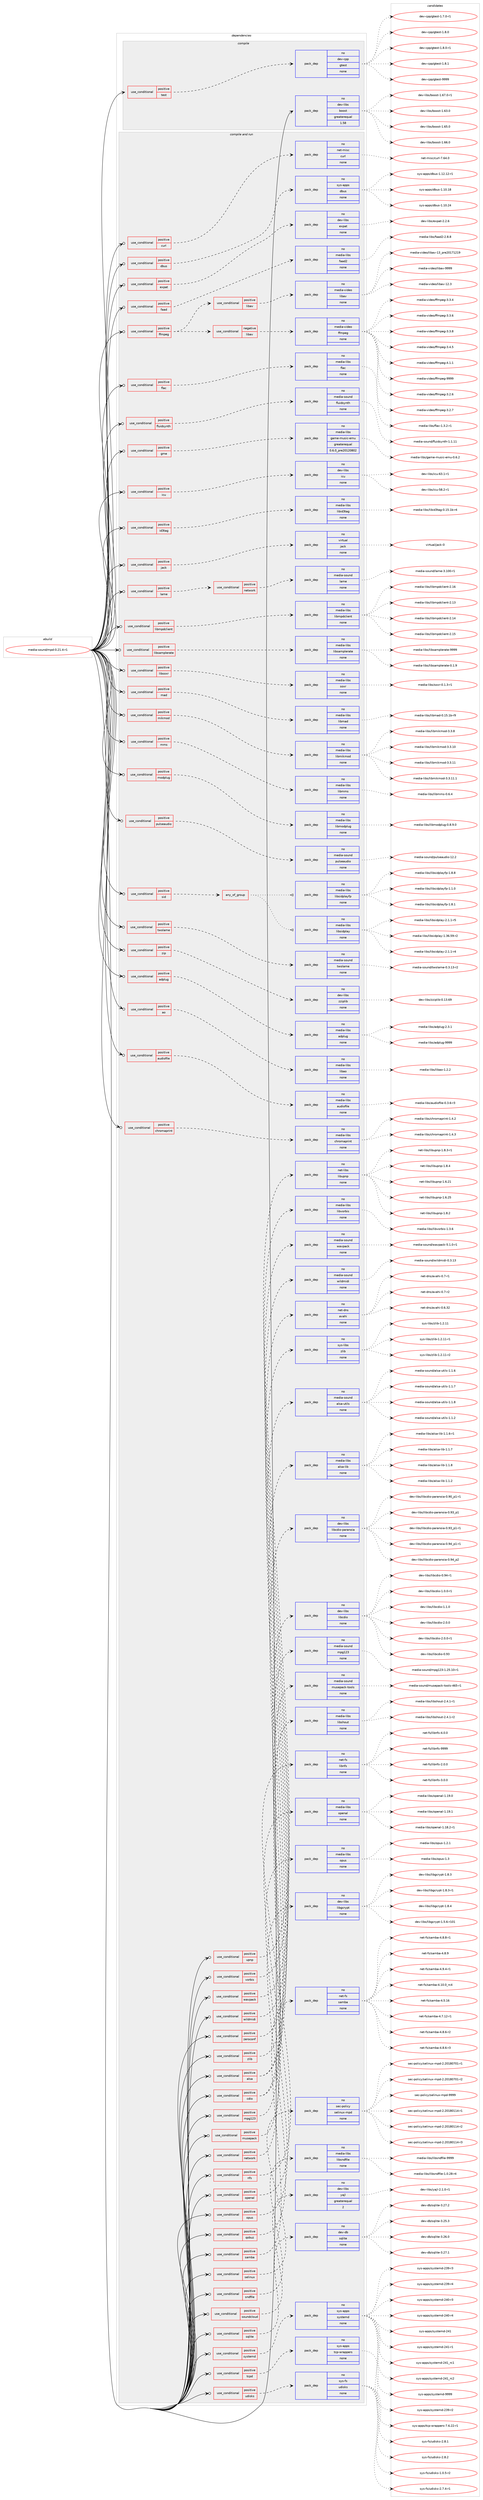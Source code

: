 digraph prolog {

# *************
# Graph options
# *************

newrank=true;
concentrate=true;
compound=true;
graph [rankdir=LR,fontname=Helvetica,fontsize=10,ranksep=1.5];#, ranksep=2.5, nodesep=0.2];
edge  [arrowhead=vee];
node  [fontname=Helvetica,fontsize=10];

# **********
# The ebuild
# **********

subgraph cluster_leftcol {
color=gray;
rank=same;
label=<<i>ebuild</i>>;
id [label="media-sound/mpd-0.21.4-r1", color=red, width=4, href="../media-sound/mpd-0.21.4-r1.svg"];
}

# ****************
# The dependencies
# ****************

subgraph cluster_midcol {
color=gray;
label=<<i>dependencies</i>>;
subgraph cluster_compile {
fillcolor="#eeeeee";
style=filled;
label=<<i>compile</i>>;
subgraph cond437609 {
dependency1628023 [label=<<TABLE BORDER="0" CELLBORDER="1" CELLSPACING="0" CELLPADDING="4"><TR><TD ROWSPAN="3" CELLPADDING="10">use_conditional</TD></TR><TR><TD>positive</TD></TR><TR><TD>test</TD></TR></TABLE>>, shape=none, color=red];
subgraph pack1164133 {
dependency1628024 [label=<<TABLE BORDER="0" CELLBORDER="1" CELLSPACING="0" CELLPADDING="4" WIDTH="220"><TR><TD ROWSPAN="6" CELLPADDING="30">pack_dep</TD></TR><TR><TD WIDTH="110">no</TD></TR><TR><TD>dev-cpp</TD></TR><TR><TD>gtest</TD></TR><TR><TD>none</TD></TR><TR><TD></TD></TR></TABLE>>, shape=none, color=blue];
}
dependency1628023:e -> dependency1628024:w [weight=20,style="dashed",arrowhead="vee"];
}
id:e -> dependency1628023:w [weight=20,style="solid",arrowhead="vee"];
subgraph pack1164134 {
dependency1628025 [label=<<TABLE BORDER="0" CELLBORDER="1" CELLSPACING="0" CELLPADDING="4" WIDTH="220"><TR><TD ROWSPAN="6" CELLPADDING="30">pack_dep</TD></TR><TR><TD WIDTH="110">no</TD></TR><TR><TD>dev-libs</TD></TR><TR><TD>boost</TD></TR><TR><TD>greaterequal</TD></TR><TR><TD>1.58</TD></TR></TABLE>>, shape=none, color=blue];
}
id:e -> dependency1628025:w [weight=20,style="solid",arrowhead="vee"];
}
subgraph cluster_compileandrun {
fillcolor="#eeeeee";
style=filled;
label=<<i>compile and run</i>>;
subgraph cond437610 {
dependency1628026 [label=<<TABLE BORDER="0" CELLBORDER="1" CELLSPACING="0" CELLPADDING="4"><TR><TD ROWSPAN="3" CELLPADDING="10">use_conditional</TD></TR><TR><TD>positive</TD></TR><TR><TD>adplug</TD></TR></TABLE>>, shape=none, color=red];
subgraph pack1164135 {
dependency1628027 [label=<<TABLE BORDER="0" CELLBORDER="1" CELLSPACING="0" CELLPADDING="4" WIDTH="220"><TR><TD ROWSPAN="6" CELLPADDING="30">pack_dep</TD></TR><TR><TD WIDTH="110">no</TD></TR><TR><TD>media-libs</TD></TR><TR><TD>adplug</TD></TR><TR><TD>none</TD></TR><TR><TD></TD></TR></TABLE>>, shape=none, color=blue];
}
dependency1628026:e -> dependency1628027:w [weight=20,style="dashed",arrowhead="vee"];
}
id:e -> dependency1628026:w [weight=20,style="solid",arrowhead="odotvee"];
subgraph cond437611 {
dependency1628028 [label=<<TABLE BORDER="0" CELLBORDER="1" CELLSPACING="0" CELLPADDING="4"><TR><TD ROWSPAN="3" CELLPADDING="10">use_conditional</TD></TR><TR><TD>positive</TD></TR><TR><TD>alsa</TD></TR></TABLE>>, shape=none, color=red];
subgraph pack1164136 {
dependency1628029 [label=<<TABLE BORDER="0" CELLBORDER="1" CELLSPACING="0" CELLPADDING="4" WIDTH="220"><TR><TD ROWSPAN="6" CELLPADDING="30">pack_dep</TD></TR><TR><TD WIDTH="110">no</TD></TR><TR><TD>media-libs</TD></TR><TR><TD>alsa-lib</TD></TR><TR><TD>none</TD></TR><TR><TD></TD></TR></TABLE>>, shape=none, color=blue];
}
dependency1628028:e -> dependency1628029:w [weight=20,style="dashed",arrowhead="vee"];
subgraph pack1164137 {
dependency1628030 [label=<<TABLE BORDER="0" CELLBORDER="1" CELLSPACING="0" CELLPADDING="4" WIDTH="220"><TR><TD ROWSPAN="6" CELLPADDING="30">pack_dep</TD></TR><TR><TD WIDTH="110">no</TD></TR><TR><TD>media-sound</TD></TR><TR><TD>alsa-utils</TD></TR><TR><TD>none</TD></TR><TR><TD></TD></TR></TABLE>>, shape=none, color=blue];
}
dependency1628028:e -> dependency1628030:w [weight=20,style="dashed",arrowhead="vee"];
}
id:e -> dependency1628028:w [weight=20,style="solid",arrowhead="odotvee"];
subgraph cond437612 {
dependency1628031 [label=<<TABLE BORDER="0" CELLBORDER="1" CELLSPACING="0" CELLPADDING="4"><TR><TD ROWSPAN="3" CELLPADDING="10">use_conditional</TD></TR><TR><TD>positive</TD></TR><TR><TD>ao</TD></TR></TABLE>>, shape=none, color=red];
subgraph pack1164138 {
dependency1628032 [label=<<TABLE BORDER="0" CELLBORDER="1" CELLSPACING="0" CELLPADDING="4" WIDTH="220"><TR><TD ROWSPAN="6" CELLPADDING="30">pack_dep</TD></TR><TR><TD WIDTH="110">no</TD></TR><TR><TD>media-libs</TD></TR><TR><TD>libao</TD></TR><TR><TD>none</TD></TR><TR><TD></TD></TR></TABLE>>, shape=none, color=blue];
}
dependency1628031:e -> dependency1628032:w [weight=20,style="dashed",arrowhead="vee"];
}
id:e -> dependency1628031:w [weight=20,style="solid",arrowhead="odotvee"];
subgraph cond437613 {
dependency1628033 [label=<<TABLE BORDER="0" CELLBORDER="1" CELLSPACING="0" CELLPADDING="4"><TR><TD ROWSPAN="3" CELLPADDING="10">use_conditional</TD></TR><TR><TD>positive</TD></TR><TR><TD>audiofile</TD></TR></TABLE>>, shape=none, color=red];
subgraph pack1164139 {
dependency1628034 [label=<<TABLE BORDER="0" CELLBORDER="1" CELLSPACING="0" CELLPADDING="4" WIDTH="220"><TR><TD ROWSPAN="6" CELLPADDING="30">pack_dep</TD></TR><TR><TD WIDTH="110">no</TD></TR><TR><TD>media-libs</TD></TR><TR><TD>audiofile</TD></TR><TR><TD>none</TD></TR><TR><TD></TD></TR></TABLE>>, shape=none, color=blue];
}
dependency1628033:e -> dependency1628034:w [weight=20,style="dashed",arrowhead="vee"];
}
id:e -> dependency1628033:w [weight=20,style="solid",arrowhead="odotvee"];
subgraph cond437614 {
dependency1628035 [label=<<TABLE BORDER="0" CELLBORDER="1" CELLSPACING="0" CELLPADDING="4"><TR><TD ROWSPAN="3" CELLPADDING="10">use_conditional</TD></TR><TR><TD>positive</TD></TR><TR><TD>cdio</TD></TR></TABLE>>, shape=none, color=red];
subgraph pack1164140 {
dependency1628036 [label=<<TABLE BORDER="0" CELLBORDER="1" CELLSPACING="0" CELLPADDING="4" WIDTH="220"><TR><TD ROWSPAN="6" CELLPADDING="30">pack_dep</TD></TR><TR><TD WIDTH="110">no</TD></TR><TR><TD>dev-libs</TD></TR><TR><TD>libcdio</TD></TR><TR><TD>none</TD></TR><TR><TD></TD></TR></TABLE>>, shape=none, color=blue];
}
dependency1628035:e -> dependency1628036:w [weight=20,style="dashed",arrowhead="vee"];
subgraph pack1164141 {
dependency1628037 [label=<<TABLE BORDER="0" CELLBORDER="1" CELLSPACING="0" CELLPADDING="4" WIDTH="220"><TR><TD ROWSPAN="6" CELLPADDING="30">pack_dep</TD></TR><TR><TD WIDTH="110">no</TD></TR><TR><TD>dev-libs</TD></TR><TR><TD>libcdio-paranoia</TD></TR><TR><TD>none</TD></TR><TR><TD></TD></TR></TABLE>>, shape=none, color=blue];
}
dependency1628035:e -> dependency1628037:w [weight=20,style="dashed",arrowhead="vee"];
}
id:e -> dependency1628035:w [weight=20,style="solid",arrowhead="odotvee"];
subgraph cond437615 {
dependency1628038 [label=<<TABLE BORDER="0" CELLBORDER="1" CELLSPACING="0" CELLPADDING="4"><TR><TD ROWSPAN="3" CELLPADDING="10">use_conditional</TD></TR><TR><TD>positive</TD></TR><TR><TD>chromaprint</TD></TR></TABLE>>, shape=none, color=red];
subgraph pack1164142 {
dependency1628039 [label=<<TABLE BORDER="0" CELLBORDER="1" CELLSPACING="0" CELLPADDING="4" WIDTH="220"><TR><TD ROWSPAN="6" CELLPADDING="30">pack_dep</TD></TR><TR><TD WIDTH="110">no</TD></TR><TR><TD>media-libs</TD></TR><TR><TD>chromaprint</TD></TR><TR><TD>none</TD></TR><TR><TD></TD></TR></TABLE>>, shape=none, color=blue];
}
dependency1628038:e -> dependency1628039:w [weight=20,style="dashed",arrowhead="vee"];
}
id:e -> dependency1628038:w [weight=20,style="solid",arrowhead="odotvee"];
subgraph cond437616 {
dependency1628040 [label=<<TABLE BORDER="0" CELLBORDER="1" CELLSPACING="0" CELLPADDING="4"><TR><TD ROWSPAN="3" CELLPADDING="10">use_conditional</TD></TR><TR><TD>positive</TD></TR><TR><TD>curl</TD></TR></TABLE>>, shape=none, color=red];
subgraph pack1164143 {
dependency1628041 [label=<<TABLE BORDER="0" CELLBORDER="1" CELLSPACING="0" CELLPADDING="4" WIDTH="220"><TR><TD ROWSPAN="6" CELLPADDING="30">pack_dep</TD></TR><TR><TD WIDTH="110">no</TD></TR><TR><TD>net-misc</TD></TR><TR><TD>curl</TD></TR><TR><TD>none</TD></TR><TR><TD></TD></TR></TABLE>>, shape=none, color=blue];
}
dependency1628040:e -> dependency1628041:w [weight=20,style="dashed",arrowhead="vee"];
}
id:e -> dependency1628040:w [weight=20,style="solid",arrowhead="odotvee"];
subgraph cond437617 {
dependency1628042 [label=<<TABLE BORDER="0" CELLBORDER="1" CELLSPACING="0" CELLPADDING="4"><TR><TD ROWSPAN="3" CELLPADDING="10">use_conditional</TD></TR><TR><TD>positive</TD></TR><TR><TD>dbus</TD></TR></TABLE>>, shape=none, color=red];
subgraph pack1164144 {
dependency1628043 [label=<<TABLE BORDER="0" CELLBORDER="1" CELLSPACING="0" CELLPADDING="4" WIDTH="220"><TR><TD ROWSPAN="6" CELLPADDING="30">pack_dep</TD></TR><TR><TD WIDTH="110">no</TD></TR><TR><TD>sys-apps</TD></TR><TR><TD>dbus</TD></TR><TR><TD>none</TD></TR><TR><TD></TD></TR></TABLE>>, shape=none, color=blue];
}
dependency1628042:e -> dependency1628043:w [weight=20,style="dashed",arrowhead="vee"];
}
id:e -> dependency1628042:w [weight=20,style="solid",arrowhead="odotvee"];
subgraph cond437618 {
dependency1628044 [label=<<TABLE BORDER="0" CELLBORDER="1" CELLSPACING="0" CELLPADDING="4"><TR><TD ROWSPAN="3" CELLPADDING="10">use_conditional</TD></TR><TR><TD>positive</TD></TR><TR><TD>expat</TD></TR></TABLE>>, shape=none, color=red];
subgraph pack1164145 {
dependency1628045 [label=<<TABLE BORDER="0" CELLBORDER="1" CELLSPACING="0" CELLPADDING="4" WIDTH="220"><TR><TD ROWSPAN="6" CELLPADDING="30">pack_dep</TD></TR><TR><TD WIDTH="110">no</TD></TR><TR><TD>dev-libs</TD></TR><TR><TD>expat</TD></TR><TR><TD>none</TD></TR><TR><TD></TD></TR></TABLE>>, shape=none, color=blue];
}
dependency1628044:e -> dependency1628045:w [weight=20,style="dashed",arrowhead="vee"];
}
id:e -> dependency1628044:w [weight=20,style="solid",arrowhead="odotvee"];
subgraph cond437619 {
dependency1628046 [label=<<TABLE BORDER="0" CELLBORDER="1" CELLSPACING="0" CELLPADDING="4"><TR><TD ROWSPAN="3" CELLPADDING="10">use_conditional</TD></TR><TR><TD>positive</TD></TR><TR><TD>faad</TD></TR></TABLE>>, shape=none, color=red];
subgraph pack1164146 {
dependency1628047 [label=<<TABLE BORDER="0" CELLBORDER="1" CELLSPACING="0" CELLPADDING="4" WIDTH="220"><TR><TD ROWSPAN="6" CELLPADDING="30">pack_dep</TD></TR><TR><TD WIDTH="110">no</TD></TR><TR><TD>media-libs</TD></TR><TR><TD>faad2</TD></TR><TR><TD>none</TD></TR><TR><TD></TD></TR></TABLE>>, shape=none, color=blue];
}
dependency1628046:e -> dependency1628047:w [weight=20,style="dashed",arrowhead="vee"];
}
id:e -> dependency1628046:w [weight=20,style="solid",arrowhead="odotvee"];
subgraph cond437620 {
dependency1628048 [label=<<TABLE BORDER="0" CELLBORDER="1" CELLSPACING="0" CELLPADDING="4"><TR><TD ROWSPAN="3" CELLPADDING="10">use_conditional</TD></TR><TR><TD>positive</TD></TR><TR><TD>ffmpeg</TD></TR></TABLE>>, shape=none, color=red];
subgraph cond437621 {
dependency1628049 [label=<<TABLE BORDER="0" CELLBORDER="1" CELLSPACING="0" CELLPADDING="4"><TR><TD ROWSPAN="3" CELLPADDING="10">use_conditional</TD></TR><TR><TD>positive</TD></TR><TR><TD>libav</TD></TR></TABLE>>, shape=none, color=red];
subgraph pack1164147 {
dependency1628050 [label=<<TABLE BORDER="0" CELLBORDER="1" CELLSPACING="0" CELLPADDING="4" WIDTH="220"><TR><TD ROWSPAN="6" CELLPADDING="30">pack_dep</TD></TR><TR><TD WIDTH="110">no</TD></TR><TR><TD>media-video</TD></TR><TR><TD>libav</TD></TR><TR><TD>none</TD></TR><TR><TD></TD></TR></TABLE>>, shape=none, color=blue];
}
dependency1628049:e -> dependency1628050:w [weight=20,style="dashed",arrowhead="vee"];
}
dependency1628048:e -> dependency1628049:w [weight=20,style="dashed",arrowhead="vee"];
subgraph cond437622 {
dependency1628051 [label=<<TABLE BORDER="0" CELLBORDER="1" CELLSPACING="0" CELLPADDING="4"><TR><TD ROWSPAN="3" CELLPADDING="10">use_conditional</TD></TR><TR><TD>negative</TD></TR><TR><TD>libav</TD></TR></TABLE>>, shape=none, color=red];
subgraph pack1164148 {
dependency1628052 [label=<<TABLE BORDER="0" CELLBORDER="1" CELLSPACING="0" CELLPADDING="4" WIDTH="220"><TR><TD ROWSPAN="6" CELLPADDING="30">pack_dep</TD></TR><TR><TD WIDTH="110">no</TD></TR><TR><TD>media-video</TD></TR><TR><TD>ffmpeg</TD></TR><TR><TD>none</TD></TR><TR><TD></TD></TR></TABLE>>, shape=none, color=blue];
}
dependency1628051:e -> dependency1628052:w [weight=20,style="dashed",arrowhead="vee"];
}
dependency1628048:e -> dependency1628051:w [weight=20,style="dashed",arrowhead="vee"];
}
id:e -> dependency1628048:w [weight=20,style="solid",arrowhead="odotvee"];
subgraph cond437623 {
dependency1628053 [label=<<TABLE BORDER="0" CELLBORDER="1" CELLSPACING="0" CELLPADDING="4"><TR><TD ROWSPAN="3" CELLPADDING="10">use_conditional</TD></TR><TR><TD>positive</TD></TR><TR><TD>flac</TD></TR></TABLE>>, shape=none, color=red];
subgraph pack1164149 {
dependency1628054 [label=<<TABLE BORDER="0" CELLBORDER="1" CELLSPACING="0" CELLPADDING="4" WIDTH="220"><TR><TD ROWSPAN="6" CELLPADDING="30">pack_dep</TD></TR><TR><TD WIDTH="110">no</TD></TR><TR><TD>media-libs</TD></TR><TR><TD>flac</TD></TR><TR><TD>none</TD></TR><TR><TD></TD></TR></TABLE>>, shape=none, color=blue];
}
dependency1628053:e -> dependency1628054:w [weight=20,style="dashed",arrowhead="vee"];
}
id:e -> dependency1628053:w [weight=20,style="solid",arrowhead="odotvee"];
subgraph cond437624 {
dependency1628055 [label=<<TABLE BORDER="0" CELLBORDER="1" CELLSPACING="0" CELLPADDING="4"><TR><TD ROWSPAN="3" CELLPADDING="10">use_conditional</TD></TR><TR><TD>positive</TD></TR><TR><TD>fluidsynth</TD></TR></TABLE>>, shape=none, color=red];
subgraph pack1164150 {
dependency1628056 [label=<<TABLE BORDER="0" CELLBORDER="1" CELLSPACING="0" CELLPADDING="4" WIDTH="220"><TR><TD ROWSPAN="6" CELLPADDING="30">pack_dep</TD></TR><TR><TD WIDTH="110">no</TD></TR><TR><TD>media-sound</TD></TR><TR><TD>fluidsynth</TD></TR><TR><TD>none</TD></TR><TR><TD></TD></TR></TABLE>>, shape=none, color=blue];
}
dependency1628055:e -> dependency1628056:w [weight=20,style="dashed",arrowhead="vee"];
}
id:e -> dependency1628055:w [weight=20,style="solid",arrowhead="odotvee"];
subgraph cond437625 {
dependency1628057 [label=<<TABLE BORDER="0" CELLBORDER="1" CELLSPACING="0" CELLPADDING="4"><TR><TD ROWSPAN="3" CELLPADDING="10">use_conditional</TD></TR><TR><TD>positive</TD></TR><TR><TD>gme</TD></TR></TABLE>>, shape=none, color=red];
subgraph pack1164151 {
dependency1628058 [label=<<TABLE BORDER="0" CELLBORDER="1" CELLSPACING="0" CELLPADDING="4" WIDTH="220"><TR><TD ROWSPAN="6" CELLPADDING="30">pack_dep</TD></TR><TR><TD WIDTH="110">no</TD></TR><TR><TD>media-libs</TD></TR><TR><TD>game-music-emu</TD></TR><TR><TD>greaterequal</TD></TR><TR><TD>0.6.0_pre20120802</TD></TR></TABLE>>, shape=none, color=blue];
}
dependency1628057:e -> dependency1628058:w [weight=20,style="dashed",arrowhead="vee"];
}
id:e -> dependency1628057:w [weight=20,style="solid",arrowhead="odotvee"];
subgraph cond437626 {
dependency1628059 [label=<<TABLE BORDER="0" CELLBORDER="1" CELLSPACING="0" CELLPADDING="4"><TR><TD ROWSPAN="3" CELLPADDING="10">use_conditional</TD></TR><TR><TD>positive</TD></TR><TR><TD>icu</TD></TR></TABLE>>, shape=none, color=red];
subgraph pack1164152 {
dependency1628060 [label=<<TABLE BORDER="0" CELLBORDER="1" CELLSPACING="0" CELLPADDING="4" WIDTH="220"><TR><TD ROWSPAN="6" CELLPADDING="30">pack_dep</TD></TR><TR><TD WIDTH="110">no</TD></TR><TR><TD>dev-libs</TD></TR><TR><TD>icu</TD></TR><TR><TD>none</TD></TR><TR><TD></TD></TR></TABLE>>, shape=none, color=blue];
}
dependency1628059:e -> dependency1628060:w [weight=20,style="dashed",arrowhead="vee"];
}
id:e -> dependency1628059:w [weight=20,style="solid",arrowhead="odotvee"];
subgraph cond437627 {
dependency1628061 [label=<<TABLE BORDER="0" CELLBORDER="1" CELLSPACING="0" CELLPADDING="4"><TR><TD ROWSPAN="3" CELLPADDING="10">use_conditional</TD></TR><TR><TD>positive</TD></TR><TR><TD>id3tag</TD></TR></TABLE>>, shape=none, color=red];
subgraph pack1164153 {
dependency1628062 [label=<<TABLE BORDER="0" CELLBORDER="1" CELLSPACING="0" CELLPADDING="4" WIDTH="220"><TR><TD ROWSPAN="6" CELLPADDING="30">pack_dep</TD></TR><TR><TD WIDTH="110">no</TD></TR><TR><TD>media-libs</TD></TR><TR><TD>libid3tag</TD></TR><TR><TD>none</TD></TR><TR><TD></TD></TR></TABLE>>, shape=none, color=blue];
}
dependency1628061:e -> dependency1628062:w [weight=20,style="dashed",arrowhead="vee"];
}
id:e -> dependency1628061:w [weight=20,style="solid",arrowhead="odotvee"];
subgraph cond437628 {
dependency1628063 [label=<<TABLE BORDER="0" CELLBORDER="1" CELLSPACING="0" CELLPADDING="4"><TR><TD ROWSPAN="3" CELLPADDING="10">use_conditional</TD></TR><TR><TD>positive</TD></TR><TR><TD>jack</TD></TR></TABLE>>, shape=none, color=red];
subgraph pack1164154 {
dependency1628064 [label=<<TABLE BORDER="0" CELLBORDER="1" CELLSPACING="0" CELLPADDING="4" WIDTH="220"><TR><TD ROWSPAN="6" CELLPADDING="30">pack_dep</TD></TR><TR><TD WIDTH="110">no</TD></TR><TR><TD>virtual</TD></TR><TR><TD>jack</TD></TR><TR><TD>none</TD></TR><TR><TD></TD></TR></TABLE>>, shape=none, color=blue];
}
dependency1628063:e -> dependency1628064:w [weight=20,style="dashed",arrowhead="vee"];
}
id:e -> dependency1628063:w [weight=20,style="solid",arrowhead="odotvee"];
subgraph cond437629 {
dependency1628065 [label=<<TABLE BORDER="0" CELLBORDER="1" CELLSPACING="0" CELLPADDING="4"><TR><TD ROWSPAN="3" CELLPADDING="10">use_conditional</TD></TR><TR><TD>positive</TD></TR><TR><TD>lame</TD></TR></TABLE>>, shape=none, color=red];
subgraph cond437630 {
dependency1628066 [label=<<TABLE BORDER="0" CELLBORDER="1" CELLSPACING="0" CELLPADDING="4"><TR><TD ROWSPAN="3" CELLPADDING="10">use_conditional</TD></TR><TR><TD>positive</TD></TR><TR><TD>network</TD></TR></TABLE>>, shape=none, color=red];
subgraph pack1164155 {
dependency1628067 [label=<<TABLE BORDER="0" CELLBORDER="1" CELLSPACING="0" CELLPADDING="4" WIDTH="220"><TR><TD ROWSPAN="6" CELLPADDING="30">pack_dep</TD></TR><TR><TD WIDTH="110">no</TD></TR><TR><TD>media-sound</TD></TR><TR><TD>lame</TD></TR><TR><TD>none</TD></TR><TR><TD></TD></TR></TABLE>>, shape=none, color=blue];
}
dependency1628066:e -> dependency1628067:w [weight=20,style="dashed",arrowhead="vee"];
}
dependency1628065:e -> dependency1628066:w [weight=20,style="dashed",arrowhead="vee"];
}
id:e -> dependency1628065:w [weight=20,style="solid",arrowhead="odotvee"];
subgraph cond437631 {
dependency1628068 [label=<<TABLE BORDER="0" CELLBORDER="1" CELLSPACING="0" CELLPADDING="4"><TR><TD ROWSPAN="3" CELLPADDING="10">use_conditional</TD></TR><TR><TD>positive</TD></TR><TR><TD>libmpdclient</TD></TR></TABLE>>, shape=none, color=red];
subgraph pack1164156 {
dependency1628069 [label=<<TABLE BORDER="0" CELLBORDER="1" CELLSPACING="0" CELLPADDING="4" WIDTH="220"><TR><TD ROWSPAN="6" CELLPADDING="30">pack_dep</TD></TR><TR><TD WIDTH="110">no</TD></TR><TR><TD>media-libs</TD></TR><TR><TD>libmpdclient</TD></TR><TR><TD>none</TD></TR><TR><TD></TD></TR></TABLE>>, shape=none, color=blue];
}
dependency1628068:e -> dependency1628069:w [weight=20,style="dashed",arrowhead="vee"];
}
id:e -> dependency1628068:w [weight=20,style="solid",arrowhead="odotvee"];
subgraph cond437632 {
dependency1628070 [label=<<TABLE BORDER="0" CELLBORDER="1" CELLSPACING="0" CELLPADDING="4"><TR><TD ROWSPAN="3" CELLPADDING="10">use_conditional</TD></TR><TR><TD>positive</TD></TR><TR><TD>libsamplerate</TD></TR></TABLE>>, shape=none, color=red];
subgraph pack1164157 {
dependency1628071 [label=<<TABLE BORDER="0" CELLBORDER="1" CELLSPACING="0" CELLPADDING="4" WIDTH="220"><TR><TD ROWSPAN="6" CELLPADDING="30">pack_dep</TD></TR><TR><TD WIDTH="110">no</TD></TR><TR><TD>media-libs</TD></TR><TR><TD>libsamplerate</TD></TR><TR><TD>none</TD></TR><TR><TD></TD></TR></TABLE>>, shape=none, color=blue];
}
dependency1628070:e -> dependency1628071:w [weight=20,style="dashed",arrowhead="vee"];
}
id:e -> dependency1628070:w [weight=20,style="solid",arrowhead="odotvee"];
subgraph cond437633 {
dependency1628072 [label=<<TABLE BORDER="0" CELLBORDER="1" CELLSPACING="0" CELLPADDING="4"><TR><TD ROWSPAN="3" CELLPADDING="10">use_conditional</TD></TR><TR><TD>positive</TD></TR><TR><TD>libsoxr</TD></TR></TABLE>>, shape=none, color=red];
subgraph pack1164158 {
dependency1628073 [label=<<TABLE BORDER="0" CELLBORDER="1" CELLSPACING="0" CELLPADDING="4" WIDTH="220"><TR><TD ROWSPAN="6" CELLPADDING="30">pack_dep</TD></TR><TR><TD WIDTH="110">no</TD></TR><TR><TD>media-libs</TD></TR><TR><TD>soxr</TD></TR><TR><TD>none</TD></TR><TR><TD></TD></TR></TABLE>>, shape=none, color=blue];
}
dependency1628072:e -> dependency1628073:w [weight=20,style="dashed",arrowhead="vee"];
}
id:e -> dependency1628072:w [weight=20,style="solid",arrowhead="odotvee"];
subgraph cond437634 {
dependency1628074 [label=<<TABLE BORDER="0" CELLBORDER="1" CELLSPACING="0" CELLPADDING="4"><TR><TD ROWSPAN="3" CELLPADDING="10">use_conditional</TD></TR><TR><TD>positive</TD></TR><TR><TD>mad</TD></TR></TABLE>>, shape=none, color=red];
subgraph pack1164159 {
dependency1628075 [label=<<TABLE BORDER="0" CELLBORDER="1" CELLSPACING="0" CELLPADDING="4" WIDTH="220"><TR><TD ROWSPAN="6" CELLPADDING="30">pack_dep</TD></TR><TR><TD WIDTH="110">no</TD></TR><TR><TD>media-libs</TD></TR><TR><TD>libmad</TD></TR><TR><TD>none</TD></TR><TR><TD></TD></TR></TABLE>>, shape=none, color=blue];
}
dependency1628074:e -> dependency1628075:w [weight=20,style="dashed",arrowhead="vee"];
}
id:e -> dependency1628074:w [weight=20,style="solid",arrowhead="odotvee"];
subgraph cond437635 {
dependency1628076 [label=<<TABLE BORDER="0" CELLBORDER="1" CELLSPACING="0" CELLPADDING="4"><TR><TD ROWSPAN="3" CELLPADDING="10">use_conditional</TD></TR><TR><TD>positive</TD></TR><TR><TD>mikmod</TD></TR></TABLE>>, shape=none, color=red];
subgraph pack1164160 {
dependency1628077 [label=<<TABLE BORDER="0" CELLBORDER="1" CELLSPACING="0" CELLPADDING="4" WIDTH="220"><TR><TD ROWSPAN="6" CELLPADDING="30">pack_dep</TD></TR><TR><TD WIDTH="110">no</TD></TR><TR><TD>media-libs</TD></TR><TR><TD>libmikmod</TD></TR><TR><TD>none</TD></TR><TR><TD></TD></TR></TABLE>>, shape=none, color=blue];
}
dependency1628076:e -> dependency1628077:w [weight=20,style="dashed",arrowhead="vee"];
}
id:e -> dependency1628076:w [weight=20,style="solid",arrowhead="odotvee"];
subgraph cond437636 {
dependency1628078 [label=<<TABLE BORDER="0" CELLBORDER="1" CELLSPACING="0" CELLPADDING="4"><TR><TD ROWSPAN="3" CELLPADDING="10">use_conditional</TD></TR><TR><TD>positive</TD></TR><TR><TD>mms</TD></TR></TABLE>>, shape=none, color=red];
subgraph pack1164161 {
dependency1628079 [label=<<TABLE BORDER="0" CELLBORDER="1" CELLSPACING="0" CELLPADDING="4" WIDTH="220"><TR><TD ROWSPAN="6" CELLPADDING="30">pack_dep</TD></TR><TR><TD WIDTH="110">no</TD></TR><TR><TD>media-libs</TD></TR><TR><TD>libmms</TD></TR><TR><TD>none</TD></TR><TR><TD></TD></TR></TABLE>>, shape=none, color=blue];
}
dependency1628078:e -> dependency1628079:w [weight=20,style="dashed",arrowhead="vee"];
}
id:e -> dependency1628078:w [weight=20,style="solid",arrowhead="odotvee"];
subgraph cond437637 {
dependency1628080 [label=<<TABLE BORDER="0" CELLBORDER="1" CELLSPACING="0" CELLPADDING="4"><TR><TD ROWSPAN="3" CELLPADDING="10">use_conditional</TD></TR><TR><TD>positive</TD></TR><TR><TD>modplug</TD></TR></TABLE>>, shape=none, color=red];
subgraph pack1164162 {
dependency1628081 [label=<<TABLE BORDER="0" CELLBORDER="1" CELLSPACING="0" CELLPADDING="4" WIDTH="220"><TR><TD ROWSPAN="6" CELLPADDING="30">pack_dep</TD></TR><TR><TD WIDTH="110">no</TD></TR><TR><TD>media-libs</TD></TR><TR><TD>libmodplug</TD></TR><TR><TD>none</TD></TR><TR><TD></TD></TR></TABLE>>, shape=none, color=blue];
}
dependency1628080:e -> dependency1628081:w [weight=20,style="dashed",arrowhead="vee"];
}
id:e -> dependency1628080:w [weight=20,style="solid",arrowhead="odotvee"];
subgraph cond437638 {
dependency1628082 [label=<<TABLE BORDER="0" CELLBORDER="1" CELLSPACING="0" CELLPADDING="4"><TR><TD ROWSPAN="3" CELLPADDING="10">use_conditional</TD></TR><TR><TD>positive</TD></TR><TR><TD>mpg123</TD></TR></TABLE>>, shape=none, color=red];
subgraph pack1164163 {
dependency1628083 [label=<<TABLE BORDER="0" CELLBORDER="1" CELLSPACING="0" CELLPADDING="4" WIDTH="220"><TR><TD ROWSPAN="6" CELLPADDING="30">pack_dep</TD></TR><TR><TD WIDTH="110">no</TD></TR><TR><TD>media-sound</TD></TR><TR><TD>mpg123</TD></TR><TR><TD>none</TD></TR><TR><TD></TD></TR></TABLE>>, shape=none, color=blue];
}
dependency1628082:e -> dependency1628083:w [weight=20,style="dashed",arrowhead="vee"];
}
id:e -> dependency1628082:w [weight=20,style="solid",arrowhead="odotvee"];
subgraph cond437639 {
dependency1628084 [label=<<TABLE BORDER="0" CELLBORDER="1" CELLSPACING="0" CELLPADDING="4"><TR><TD ROWSPAN="3" CELLPADDING="10">use_conditional</TD></TR><TR><TD>positive</TD></TR><TR><TD>musepack</TD></TR></TABLE>>, shape=none, color=red];
subgraph pack1164164 {
dependency1628085 [label=<<TABLE BORDER="0" CELLBORDER="1" CELLSPACING="0" CELLPADDING="4" WIDTH="220"><TR><TD ROWSPAN="6" CELLPADDING="30">pack_dep</TD></TR><TR><TD WIDTH="110">no</TD></TR><TR><TD>media-sound</TD></TR><TR><TD>musepack-tools</TD></TR><TR><TD>none</TD></TR><TR><TD></TD></TR></TABLE>>, shape=none, color=blue];
}
dependency1628084:e -> dependency1628085:w [weight=20,style="dashed",arrowhead="vee"];
}
id:e -> dependency1628084:w [weight=20,style="solid",arrowhead="odotvee"];
subgraph cond437640 {
dependency1628086 [label=<<TABLE BORDER="0" CELLBORDER="1" CELLSPACING="0" CELLPADDING="4"><TR><TD ROWSPAN="3" CELLPADDING="10">use_conditional</TD></TR><TR><TD>positive</TD></TR><TR><TD>network</TD></TR></TABLE>>, shape=none, color=red];
subgraph pack1164165 {
dependency1628087 [label=<<TABLE BORDER="0" CELLBORDER="1" CELLSPACING="0" CELLPADDING="4" WIDTH="220"><TR><TD ROWSPAN="6" CELLPADDING="30">pack_dep</TD></TR><TR><TD WIDTH="110">no</TD></TR><TR><TD>media-libs</TD></TR><TR><TD>libshout</TD></TR><TR><TD>none</TD></TR><TR><TD></TD></TR></TABLE>>, shape=none, color=blue];
}
dependency1628086:e -> dependency1628087:w [weight=20,style="dashed",arrowhead="vee"];
}
id:e -> dependency1628086:w [weight=20,style="solid",arrowhead="odotvee"];
subgraph cond437641 {
dependency1628088 [label=<<TABLE BORDER="0" CELLBORDER="1" CELLSPACING="0" CELLPADDING="4"><TR><TD ROWSPAN="3" CELLPADDING="10">use_conditional</TD></TR><TR><TD>positive</TD></TR><TR><TD>nfs</TD></TR></TABLE>>, shape=none, color=red];
subgraph pack1164166 {
dependency1628089 [label=<<TABLE BORDER="0" CELLBORDER="1" CELLSPACING="0" CELLPADDING="4" WIDTH="220"><TR><TD ROWSPAN="6" CELLPADDING="30">pack_dep</TD></TR><TR><TD WIDTH="110">no</TD></TR><TR><TD>net-fs</TD></TR><TR><TD>libnfs</TD></TR><TR><TD>none</TD></TR><TR><TD></TD></TR></TABLE>>, shape=none, color=blue];
}
dependency1628088:e -> dependency1628089:w [weight=20,style="dashed",arrowhead="vee"];
}
id:e -> dependency1628088:w [weight=20,style="solid",arrowhead="odotvee"];
subgraph cond437642 {
dependency1628090 [label=<<TABLE BORDER="0" CELLBORDER="1" CELLSPACING="0" CELLPADDING="4"><TR><TD ROWSPAN="3" CELLPADDING="10">use_conditional</TD></TR><TR><TD>positive</TD></TR><TR><TD>openal</TD></TR></TABLE>>, shape=none, color=red];
subgraph pack1164167 {
dependency1628091 [label=<<TABLE BORDER="0" CELLBORDER="1" CELLSPACING="0" CELLPADDING="4" WIDTH="220"><TR><TD ROWSPAN="6" CELLPADDING="30">pack_dep</TD></TR><TR><TD WIDTH="110">no</TD></TR><TR><TD>media-libs</TD></TR><TR><TD>openal</TD></TR><TR><TD>none</TD></TR><TR><TD></TD></TR></TABLE>>, shape=none, color=blue];
}
dependency1628090:e -> dependency1628091:w [weight=20,style="dashed",arrowhead="vee"];
}
id:e -> dependency1628090:w [weight=20,style="solid",arrowhead="odotvee"];
subgraph cond437643 {
dependency1628092 [label=<<TABLE BORDER="0" CELLBORDER="1" CELLSPACING="0" CELLPADDING="4"><TR><TD ROWSPAN="3" CELLPADDING="10">use_conditional</TD></TR><TR><TD>positive</TD></TR><TR><TD>opus</TD></TR></TABLE>>, shape=none, color=red];
subgraph pack1164168 {
dependency1628093 [label=<<TABLE BORDER="0" CELLBORDER="1" CELLSPACING="0" CELLPADDING="4" WIDTH="220"><TR><TD ROWSPAN="6" CELLPADDING="30">pack_dep</TD></TR><TR><TD WIDTH="110">no</TD></TR><TR><TD>media-libs</TD></TR><TR><TD>opus</TD></TR><TR><TD>none</TD></TR><TR><TD></TD></TR></TABLE>>, shape=none, color=blue];
}
dependency1628092:e -> dependency1628093:w [weight=20,style="dashed",arrowhead="vee"];
}
id:e -> dependency1628092:w [weight=20,style="solid",arrowhead="odotvee"];
subgraph cond437644 {
dependency1628094 [label=<<TABLE BORDER="0" CELLBORDER="1" CELLSPACING="0" CELLPADDING="4"><TR><TD ROWSPAN="3" CELLPADDING="10">use_conditional</TD></TR><TR><TD>positive</TD></TR><TR><TD>pulseaudio</TD></TR></TABLE>>, shape=none, color=red];
subgraph pack1164169 {
dependency1628095 [label=<<TABLE BORDER="0" CELLBORDER="1" CELLSPACING="0" CELLPADDING="4" WIDTH="220"><TR><TD ROWSPAN="6" CELLPADDING="30">pack_dep</TD></TR><TR><TD WIDTH="110">no</TD></TR><TR><TD>media-sound</TD></TR><TR><TD>pulseaudio</TD></TR><TR><TD>none</TD></TR><TR><TD></TD></TR></TABLE>>, shape=none, color=blue];
}
dependency1628094:e -> dependency1628095:w [weight=20,style="dashed",arrowhead="vee"];
}
id:e -> dependency1628094:w [weight=20,style="solid",arrowhead="odotvee"];
subgraph cond437645 {
dependency1628096 [label=<<TABLE BORDER="0" CELLBORDER="1" CELLSPACING="0" CELLPADDING="4"><TR><TD ROWSPAN="3" CELLPADDING="10">use_conditional</TD></TR><TR><TD>positive</TD></TR><TR><TD>qobuz</TD></TR></TABLE>>, shape=none, color=red];
subgraph pack1164170 {
dependency1628097 [label=<<TABLE BORDER="0" CELLBORDER="1" CELLSPACING="0" CELLPADDING="4" WIDTH="220"><TR><TD ROWSPAN="6" CELLPADDING="30">pack_dep</TD></TR><TR><TD WIDTH="110">no</TD></TR><TR><TD>dev-libs</TD></TR><TR><TD>libgcrypt</TD></TR><TR><TD>none</TD></TR><TR><TD></TD></TR></TABLE>>, shape=none, color=blue];
}
dependency1628096:e -> dependency1628097:w [weight=20,style="dashed",arrowhead="vee"];
}
id:e -> dependency1628096:w [weight=20,style="solid",arrowhead="odotvee"];
subgraph cond437646 {
dependency1628098 [label=<<TABLE BORDER="0" CELLBORDER="1" CELLSPACING="0" CELLPADDING="4"><TR><TD ROWSPAN="3" CELLPADDING="10">use_conditional</TD></TR><TR><TD>positive</TD></TR><TR><TD>samba</TD></TR></TABLE>>, shape=none, color=red];
subgraph pack1164171 {
dependency1628099 [label=<<TABLE BORDER="0" CELLBORDER="1" CELLSPACING="0" CELLPADDING="4" WIDTH="220"><TR><TD ROWSPAN="6" CELLPADDING="30">pack_dep</TD></TR><TR><TD WIDTH="110">no</TD></TR><TR><TD>net-fs</TD></TR><TR><TD>samba</TD></TR><TR><TD>none</TD></TR><TR><TD></TD></TR></TABLE>>, shape=none, color=blue];
}
dependency1628098:e -> dependency1628099:w [weight=20,style="dashed",arrowhead="vee"];
}
id:e -> dependency1628098:w [weight=20,style="solid",arrowhead="odotvee"];
subgraph cond437647 {
dependency1628100 [label=<<TABLE BORDER="0" CELLBORDER="1" CELLSPACING="0" CELLPADDING="4"><TR><TD ROWSPAN="3" CELLPADDING="10">use_conditional</TD></TR><TR><TD>positive</TD></TR><TR><TD>selinux</TD></TR></TABLE>>, shape=none, color=red];
subgraph pack1164172 {
dependency1628101 [label=<<TABLE BORDER="0" CELLBORDER="1" CELLSPACING="0" CELLPADDING="4" WIDTH="220"><TR><TD ROWSPAN="6" CELLPADDING="30">pack_dep</TD></TR><TR><TD WIDTH="110">no</TD></TR><TR><TD>sec-policy</TD></TR><TR><TD>selinux-mpd</TD></TR><TR><TD>none</TD></TR><TR><TD></TD></TR></TABLE>>, shape=none, color=blue];
}
dependency1628100:e -> dependency1628101:w [weight=20,style="dashed",arrowhead="vee"];
}
id:e -> dependency1628100:w [weight=20,style="solid",arrowhead="odotvee"];
subgraph cond437648 {
dependency1628102 [label=<<TABLE BORDER="0" CELLBORDER="1" CELLSPACING="0" CELLPADDING="4"><TR><TD ROWSPAN="3" CELLPADDING="10">use_conditional</TD></TR><TR><TD>positive</TD></TR><TR><TD>sid</TD></TR></TABLE>>, shape=none, color=red];
subgraph any25511 {
dependency1628103 [label=<<TABLE BORDER="0" CELLBORDER="1" CELLSPACING="0" CELLPADDING="4"><TR><TD CELLPADDING="10">any_of_group</TD></TR></TABLE>>, shape=none, color=red];subgraph pack1164173 {
dependency1628104 [label=<<TABLE BORDER="0" CELLBORDER="1" CELLSPACING="0" CELLPADDING="4" WIDTH="220"><TR><TD ROWSPAN="6" CELLPADDING="30">pack_dep</TD></TR><TR><TD WIDTH="110">no</TD></TR><TR><TD>media-libs</TD></TR><TR><TD>libsidplay</TD></TR><TR><TD>none</TD></TR><TR><TD></TD></TR></TABLE>>, shape=none, color=blue];
}
dependency1628103:e -> dependency1628104:w [weight=20,style="dotted",arrowhead="oinv"];
subgraph pack1164174 {
dependency1628105 [label=<<TABLE BORDER="0" CELLBORDER="1" CELLSPACING="0" CELLPADDING="4" WIDTH="220"><TR><TD ROWSPAN="6" CELLPADDING="30">pack_dep</TD></TR><TR><TD WIDTH="110">no</TD></TR><TR><TD>media-libs</TD></TR><TR><TD>libsidplayfp</TD></TR><TR><TD>none</TD></TR><TR><TD></TD></TR></TABLE>>, shape=none, color=blue];
}
dependency1628103:e -> dependency1628105:w [weight=20,style="dotted",arrowhead="oinv"];
}
dependency1628102:e -> dependency1628103:w [weight=20,style="dashed",arrowhead="vee"];
}
id:e -> dependency1628102:w [weight=20,style="solid",arrowhead="odotvee"];
subgraph cond437649 {
dependency1628106 [label=<<TABLE BORDER="0" CELLBORDER="1" CELLSPACING="0" CELLPADDING="4"><TR><TD ROWSPAN="3" CELLPADDING="10">use_conditional</TD></TR><TR><TD>positive</TD></TR><TR><TD>sndfile</TD></TR></TABLE>>, shape=none, color=red];
subgraph pack1164175 {
dependency1628107 [label=<<TABLE BORDER="0" CELLBORDER="1" CELLSPACING="0" CELLPADDING="4" WIDTH="220"><TR><TD ROWSPAN="6" CELLPADDING="30">pack_dep</TD></TR><TR><TD WIDTH="110">no</TD></TR><TR><TD>media-libs</TD></TR><TR><TD>libsndfile</TD></TR><TR><TD>none</TD></TR><TR><TD></TD></TR></TABLE>>, shape=none, color=blue];
}
dependency1628106:e -> dependency1628107:w [weight=20,style="dashed",arrowhead="vee"];
}
id:e -> dependency1628106:w [weight=20,style="solid",arrowhead="odotvee"];
subgraph cond437650 {
dependency1628108 [label=<<TABLE BORDER="0" CELLBORDER="1" CELLSPACING="0" CELLPADDING="4"><TR><TD ROWSPAN="3" CELLPADDING="10">use_conditional</TD></TR><TR><TD>positive</TD></TR><TR><TD>soundcloud</TD></TR></TABLE>>, shape=none, color=red];
subgraph pack1164176 {
dependency1628109 [label=<<TABLE BORDER="0" CELLBORDER="1" CELLSPACING="0" CELLPADDING="4" WIDTH="220"><TR><TD ROWSPAN="6" CELLPADDING="30">pack_dep</TD></TR><TR><TD WIDTH="110">no</TD></TR><TR><TD>dev-libs</TD></TR><TR><TD>yajl</TD></TR><TR><TD>greaterequal</TD></TR><TR><TD>2</TD></TR></TABLE>>, shape=none, color=blue];
}
dependency1628108:e -> dependency1628109:w [weight=20,style="dashed",arrowhead="vee"];
}
id:e -> dependency1628108:w [weight=20,style="solid",arrowhead="odotvee"];
subgraph cond437651 {
dependency1628110 [label=<<TABLE BORDER="0" CELLBORDER="1" CELLSPACING="0" CELLPADDING="4"><TR><TD ROWSPAN="3" CELLPADDING="10">use_conditional</TD></TR><TR><TD>positive</TD></TR><TR><TD>sqlite</TD></TR></TABLE>>, shape=none, color=red];
subgraph pack1164177 {
dependency1628111 [label=<<TABLE BORDER="0" CELLBORDER="1" CELLSPACING="0" CELLPADDING="4" WIDTH="220"><TR><TD ROWSPAN="6" CELLPADDING="30">pack_dep</TD></TR><TR><TD WIDTH="110">no</TD></TR><TR><TD>dev-db</TD></TR><TR><TD>sqlite</TD></TR><TR><TD>none</TD></TR><TR><TD></TD></TR></TABLE>>, shape=none, color=blue];
}
dependency1628110:e -> dependency1628111:w [weight=20,style="dashed",arrowhead="vee"];
}
id:e -> dependency1628110:w [weight=20,style="solid",arrowhead="odotvee"];
subgraph cond437652 {
dependency1628112 [label=<<TABLE BORDER="0" CELLBORDER="1" CELLSPACING="0" CELLPADDING="4"><TR><TD ROWSPAN="3" CELLPADDING="10">use_conditional</TD></TR><TR><TD>positive</TD></TR><TR><TD>systemd</TD></TR></TABLE>>, shape=none, color=red];
subgraph pack1164178 {
dependency1628113 [label=<<TABLE BORDER="0" CELLBORDER="1" CELLSPACING="0" CELLPADDING="4" WIDTH="220"><TR><TD ROWSPAN="6" CELLPADDING="30">pack_dep</TD></TR><TR><TD WIDTH="110">no</TD></TR><TR><TD>sys-apps</TD></TR><TR><TD>systemd</TD></TR><TR><TD>none</TD></TR><TR><TD></TD></TR></TABLE>>, shape=none, color=blue];
}
dependency1628112:e -> dependency1628113:w [weight=20,style="dashed",arrowhead="vee"];
}
id:e -> dependency1628112:w [weight=20,style="solid",arrowhead="odotvee"];
subgraph cond437653 {
dependency1628114 [label=<<TABLE BORDER="0" CELLBORDER="1" CELLSPACING="0" CELLPADDING="4"><TR><TD ROWSPAN="3" CELLPADDING="10">use_conditional</TD></TR><TR><TD>positive</TD></TR><TR><TD>tcpd</TD></TR></TABLE>>, shape=none, color=red];
subgraph pack1164179 {
dependency1628115 [label=<<TABLE BORDER="0" CELLBORDER="1" CELLSPACING="0" CELLPADDING="4" WIDTH="220"><TR><TD ROWSPAN="6" CELLPADDING="30">pack_dep</TD></TR><TR><TD WIDTH="110">no</TD></TR><TR><TD>sys-apps</TD></TR><TR><TD>tcp-wrappers</TD></TR><TR><TD>none</TD></TR><TR><TD></TD></TR></TABLE>>, shape=none, color=blue];
}
dependency1628114:e -> dependency1628115:w [weight=20,style="dashed",arrowhead="vee"];
}
id:e -> dependency1628114:w [weight=20,style="solid",arrowhead="odotvee"];
subgraph cond437654 {
dependency1628116 [label=<<TABLE BORDER="0" CELLBORDER="1" CELLSPACING="0" CELLPADDING="4"><TR><TD ROWSPAN="3" CELLPADDING="10">use_conditional</TD></TR><TR><TD>positive</TD></TR><TR><TD>twolame</TD></TR></TABLE>>, shape=none, color=red];
subgraph pack1164180 {
dependency1628117 [label=<<TABLE BORDER="0" CELLBORDER="1" CELLSPACING="0" CELLPADDING="4" WIDTH="220"><TR><TD ROWSPAN="6" CELLPADDING="30">pack_dep</TD></TR><TR><TD WIDTH="110">no</TD></TR><TR><TD>media-sound</TD></TR><TR><TD>twolame</TD></TR><TR><TD>none</TD></TR><TR><TD></TD></TR></TABLE>>, shape=none, color=blue];
}
dependency1628116:e -> dependency1628117:w [weight=20,style="dashed",arrowhead="vee"];
}
id:e -> dependency1628116:w [weight=20,style="solid",arrowhead="odotvee"];
subgraph cond437655 {
dependency1628118 [label=<<TABLE BORDER="0" CELLBORDER="1" CELLSPACING="0" CELLPADDING="4"><TR><TD ROWSPAN="3" CELLPADDING="10">use_conditional</TD></TR><TR><TD>positive</TD></TR><TR><TD>udisks</TD></TR></TABLE>>, shape=none, color=red];
subgraph pack1164181 {
dependency1628119 [label=<<TABLE BORDER="0" CELLBORDER="1" CELLSPACING="0" CELLPADDING="4" WIDTH="220"><TR><TD ROWSPAN="6" CELLPADDING="30">pack_dep</TD></TR><TR><TD WIDTH="110">no</TD></TR><TR><TD>sys-fs</TD></TR><TR><TD>udisks</TD></TR><TR><TD>none</TD></TR><TR><TD></TD></TR></TABLE>>, shape=none, color=blue];
}
dependency1628118:e -> dependency1628119:w [weight=20,style="dashed",arrowhead="vee"];
}
id:e -> dependency1628118:w [weight=20,style="solid",arrowhead="odotvee"];
subgraph cond437656 {
dependency1628120 [label=<<TABLE BORDER="0" CELLBORDER="1" CELLSPACING="0" CELLPADDING="4"><TR><TD ROWSPAN="3" CELLPADDING="10">use_conditional</TD></TR><TR><TD>positive</TD></TR><TR><TD>upnp</TD></TR></TABLE>>, shape=none, color=red];
subgraph pack1164182 {
dependency1628121 [label=<<TABLE BORDER="0" CELLBORDER="1" CELLSPACING="0" CELLPADDING="4" WIDTH="220"><TR><TD ROWSPAN="6" CELLPADDING="30">pack_dep</TD></TR><TR><TD WIDTH="110">no</TD></TR><TR><TD>net-libs</TD></TR><TR><TD>libupnp</TD></TR><TR><TD>none</TD></TR><TR><TD></TD></TR></TABLE>>, shape=none, color=blue];
}
dependency1628120:e -> dependency1628121:w [weight=20,style="dashed",arrowhead="vee"];
}
id:e -> dependency1628120:w [weight=20,style="solid",arrowhead="odotvee"];
subgraph cond437657 {
dependency1628122 [label=<<TABLE BORDER="0" CELLBORDER="1" CELLSPACING="0" CELLPADDING="4"><TR><TD ROWSPAN="3" CELLPADDING="10">use_conditional</TD></TR><TR><TD>positive</TD></TR><TR><TD>vorbis</TD></TR></TABLE>>, shape=none, color=red];
subgraph pack1164183 {
dependency1628123 [label=<<TABLE BORDER="0" CELLBORDER="1" CELLSPACING="0" CELLPADDING="4" WIDTH="220"><TR><TD ROWSPAN="6" CELLPADDING="30">pack_dep</TD></TR><TR><TD WIDTH="110">no</TD></TR><TR><TD>media-libs</TD></TR><TR><TD>libvorbis</TD></TR><TR><TD>none</TD></TR><TR><TD></TD></TR></TABLE>>, shape=none, color=blue];
}
dependency1628122:e -> dependency1628123:w [weight=20,style="dashed",arrowhead="vee"];
}
id:e -> dependency1628122:w [weight=20,style="solid",arrowhead="odotvee"];
subgraph cond437658 {
dependency1628124 [label=<<TABLE BORDER="0" CELLBORDER="1" CELLSPACING="0" CELLPADDING="4"><TR><TD ROWSPAN="3" CELLPADDING="10">use_conditional</TD></TR><TR><TD>positive</TD></TR><TR><TD>wavpack</TD></TR></TABLE>>, shape=none, color=red];
subgraph pack1164184 {
dependency1628125 [label=<<TABLE BORDER="0" CELLBORDER="1" CELLSPACING="0" CELLPADDING="4" WIDTH="220"><TR><TD ROWSPAN="6" CELLPADDING="30">pack_dep</TD></TR><TR><TD WIDTH="110">no</TD></TR><TR><TD>media-sound</TD></TR><TR><TD>wavpack</TD></TR><TR><TD>none</TD></TR><TR><TD></TD></TR></TABLE>>, shape=none, color=blue];
}
dependency1628124:e -> dependency1628125:w [weight=20,style="dashed",arrowhead="vee"];
}
id:e -> dependency1628124:w [weight=20,style="solid",arrowhead="odotvee"];
subgraph cond437659 {
dependency1628126 [label=<<TABLE BORDER="0" CELLBORDER="1" CELLSPACING="0" CELLPADDING="4"><TR><TD ROWSPAN="3" CELLPADDING="10">use_conditional</TD></TR><TR><TD>positive</TD></TR><TR><TD>wildmidi</TD></TR></TABLE>>, shape=none, color=red];
subgraph pack1164185 {
dependency1628127 [label=<<TABLE BORDER="0" CELLBORDER="1" CELLSPACING="0" CELLPADDING="4" WIDTH="220"><TR><TD ROWSPAN="6" CELLPADDING="30">pack_dep</TD></TR><TR><TD WIDTH="110">no</TD></TR><TR><TD>media-sound</TD></TR><TR><TD>wildmidi</TD></TR><TR><TD>none</TD></TR><TR><TD></TD></TR></TABLE>>, shape=none, color=blue];
}
dependency1628126:e -> dependency1628127:w [weight=20,style="dashed",arrowhead="vee"];
}
id:e -> dependency1628126:w [weight=20,style="solid",arrowhead="odotvee"];
subgraph cond437660 {
dependency1628128 [label=<<TABLE BORDER="0" CELLBORDER="1" CELLSPACING="0" CELLPADDING="4"><TR><TD ROWSPAN="3" CELLPADDING="10">use_conditional</TD></TR><TR><TD>positive</TD></TR><TR><TD>zeroconf</TD></TR></TABLE>>, shape=none, color=red];
subgraph pack1164186 {
dependency1628129 [label=<<TABLE BORDER="0" CELLBORDER="1" CELLSPACING="0" CELLPADDING="4" WIDTH="220"><TR><TD ROWSPAN="6" CELLPADDING="30">pack_dep</TD></TR><TR><TD WIDTH="110">no</TD></TR><TR><TD>net-dns</TD></TR><TR><TD>avahi</TD></TR><TR><TD>none</TD></TR><TR><TD></TD></TR></TABLE>>, shape=none, color=blue];
}
dependency1628128:e -> dependency1628129:w [weight=20,style="dashed",arrowhead="vee"];
}
id:e -> dependency1628128:w [weight=20,style="solid",arrowhead="odotvee"];
subgraph cond437661 {
dependency1628130 [label=<<TABLE BORDER="0" CELLBORDER="1" CELLSPACING="0" CELLPADDING="4"><TR><TD ROWSPAN="3" CELLPADDING="10">use_conditional</TD></TR><TR><TD>positive</TD></TR><TR><TD>zip</TD></TR></TABLE>>, shape=none, color=red];
subgraph pack1164187 {
dependency1628131 [label=<<TABLE BORDER="0" CELLBORDER="1" CELLSPACING="0" CELLPADDING="4" WIDTH="220"><TR><TD ROWSPAN="6" CELLPADDING="30">pack_dep</TD></TR><TR><TD WIDTH="110">no</TD></TR><TR><TD>dev-libs</TD></TR><TR><TD>zziplib</TD></TR><TR><TD>none</TD></TR><TR><TD></TD></TR></TABLE>>, shape=none, color=blue];
}
dependency1628130:e -> dependency1628131:w [weight=20,style="dashed",arrowhead="vee"];
}
id:e -> dependency1628130:w [weight=20,style="solid",arrowhead="odotvee"];
subgraph cond437662 {
dependency1628132 [label=<<TABLE BORDER="0" CELLBORDER="1" CELLSPACING="0" CELLPADDING="4"><TR><TD ROWSPAN="3" CELLPADDING="10">use_conditional</TD></TR><TR><TD>positive</TD></TR><TR><TD>zlib</TD></TR></TABLE>>, shape=none, color=red];
subgraph pack1164188 {
dependency1628133 [label=<<TABLE BORDER="0" CELLBORDER="1" CELLSPACING="0" CELLPADDING="4" WIDTH="220"><TR><TD ROWSPAN="6" CELLPADDING="30">pack_dep</TD></TR><TR><TD WIDTH="110">no</TD></TR><TR><TD>sys-libs</TD></TR><TR><TD>zlib</TD></TR><TR><TD>none</TD></TR><TR><TD></TD></TR></TABLE>>, shape=none, color=blue];
}
dependency1628132:e -> dependency1628133:w [weight=20,style="dashed",arrowhead="vee"];
}
id:e -> dependency1628132:w [weight=20,style="solid",arrowhead="odotvee"];
}
subgraph cluster_run {
fillcolor="#eeeeee";
style=filled;
label=<<i>run</i>>;
}
}

# **************
# The candidates
# **************

subgraph cluster_choices {
rank=same;
color=gray;
label=<<i>candidates</i>>;

subgraph choice1164133 {
color=black;
nodesep=1;
choice1001011184599112112471031161011151164549465546484511449 [label="dev-cpp/gtest-1.7.0-r1", color=red, width=4,href="../dev-cpp/gtest-1.7.0-r1.svg"];
choice100101118459911211247103116101115116454946564648 [label="dev-cpp/gtest-1.8.0", color=red, width=4,href="../dev-cpp/gtest-1.8.0.svg"];
choice1001011184599112112471031161011151164549465646484511449 [label="dev-cpp/gtest-1.8.0-r1", color=red, width=4,href="../dev-cpp/gtest-1.8.0-r1.svg"];
choice100101118459911211247103116101115116454946564649 [label="dev-cpp/gtest-1.8.1", color=red, width=4,href="../dev-cpp/gtest-1.8.1.svg"];
choice1001011184599112112471031161011151164557575757 [label="dev-cpp/gtest-9999", color=red, width=4,href="../dev-cpp/gtest-9999.svg"];
dependency1628024:e -> choice1001011184599112112471031161011151164549465546484511449:w [style=dotted,weight="100"];
dependency1628024:e -> choice100101118459911211247103116101115116454946564648:w [style=dotted,weight="100"];
dependency1628024:e -> choice1001011184599112112471031161011151164549465646484511449:w [style=dotted,weight="100"];
dependency1628024:e -> choice100101118459911211247103116101115116454946564649:w [style=dotted,weight="100"];
dependency1628024:e -> choice1001011184599112112471031161011151164557575757:w [style=dotted,weight="100"];
}
subgraph choice1164134 {
color=black;
nodesep=1;
choice1001011184510810598115479811111111511645494654514648 [label="dev-libs/boost-1.63.0", color=red, width=4,href="../dev-libs/boost-1.63.0.svg"];
choice1001011184510810598115479811111111511645494654534648 [label="dev-libs/boost-1.65.0", color=red, width=4,href="../dev-libs/boost-1.65.0.svg"];
choice1001011184510810598115479811111111511645494654544648 [label="dev-libs/boost-1.66.0", color=red, width=4,href="../dev-libs/boost-1.66.0.svg"];
choice10010111845108105981154798111111115116454946545546484511449 [label="dev-libs/boost-1.67.0-r1", color=red, width=4,href="../dev-libs/boost-1.67.0-r1.svg"];
dependency1628025:e -> choice1001011184510810598115479811111111511645494654514648:w [style=dotted,weight="100"];
dependency1628025:e -> choice1001011184510810598115479811111111511645494654534648:w [style=dotted,weight="100"];
dependency1628025:e -> choice1001011184510810598115479811111111511645494654544648:w [style=dotted,weight="100"];
dependency1628025:e -> choice10010111845108105981154798111111115116454946545546484511449:w [style=dotted,weight="100"];
}
subgraph choice1164135 {
color=black;
nodesep=1;
choice1091011001059745108105981154797100112108117103455046514649 [label="media-libs/adplug-2.3.1", color=red, width=4,href="../media-libs/adplug-2.3.1.svg"];
choice10910110010597451081059811547971001121081171034557575757 [label="media-libs/adplug-9999", color=red, width=4,href="../media-libs/adplug-9999.svg"];
dependency1628027:e -> choice1091011001059745108105981154797100112108117103455046514649:w [style=dotted,weight="100"];
dependency1628027:e -> choice10910110010597451081059811547971001121081171034557575757:w [style=dotted,weight="100"];
}
subgraph choice1164136 {
color=black;
nodesep=1;
choice1091011001059745108105981154797108115974510810598454946494650 [label="media-libs/alsa-lib-1.1.2", color=red, width=4,href="../media-libs/alsa-lib-1.1.2.svg"];
choice10910110010597451081059811547971081159745108105984549464946544511449 [label="media-libs/alsa-lib-1.1.6-r1", color=red, width=4,href="../media-libs/alsa-lib-1.1.6-r1.svg"];
choice1091011001059745108105981154797108115974510810598454946494655 [label="media-libs/alsa-lib-1.1.7", color=red, width=4,href="../media-libs/alsa-lib-1.1.7.svg"];
choice1091011001059745108105981154797108115974510810598454946494656 [label="media-libs/alsa-lib-1.1.8", color=red, width=4,href="../media-libs/alsa-lib-1.1.8.svg"];
dependency1628029:e -> choice1091011001059745108105981154797108115974510810598454946494650:w [style=dotted,weight="100"];
dependency1628029:e -> choice10910110010597451081059811547971081159745108105984549464946544511449:w [style=dotted,weight="100"];
dependency1628029:e -> choice1091011001059745108105981154797108115974510810598454946494655:w [style=dotted,weight="100"];
dependency1628029:e -> choice1091011001059745108105981154797108115974510810598454946494656:w [style=dotted,weight="100"];
}
subgraph choice1164137 {
color=black;
nodesep=1;
choice109101100105974511511111711010047971081159745117116105108115454946494650 [label="media-sound/alsa-utils-1.1.2", color=red, width=4,href="../media-sound/alsa-utils-1.1.2.svg"];
choice109101100105974511511111711010047971081159745117116105108115454946494654 [label="media-sound/alsa-utils-1.1.6", color=red, width=4,href="../media-sound/alsa-utils-1.1.6.svg"];
choice109101100105974511511111711010047971081159745117116105108115454946494655 [label="media-sound/alsa-utils-1.1.7", color=red, width=4,href="../media-sound/alsa-utils-1.1.7.svg"];
choice109101100105974511511111711010047971081159745117116105108115454946494656 [label="media-sound/alsa-utils-1.1.8", color=red, width=4,href="../media-sound/alsa-utils-1.1.8.svg"];
dependency1628030:e -> choice109101100105974511511111711010047971081159745117116105108115454946494650:w [style=dotted,weight="100"];
dependency1628030:e -> choice109101100105974511511111711010047971081159745117116105108115454946494654:w [style=dotted,weight="100"];
dependency1628030:e -> choice109101100105974511511111711010047971081159745117116105108115454946494655:w [style=dotted,weight="100"];
dependency1628030:e -> choice109101100105974511511111711010047971081159745117116105108115454946494656:w [style=dotted,weight="100"];
}
subgraph choice1164138 {
color=black;
nodesep=1;
choice109101100105974510810598115471081059897111454946504650 [label="media-libs/libao-1.2.2", color=red, width=4,href="../media-libs/libao-1.2.2.svg"];
dependency1628032:e -> choice109101100105974510810598115471081059897111454946504650:w [style=dotted,weight="100"];
}
subgraph choice1164139 {
color=black;
nodesep=1;
choice10910110010597451081059811547971171001051111021051081014548465146544511451 [label="media-libs/audiofile-0.3.6-r3", color=red, width=4,href="../media-libs/audiofile-0.3.6-r3.svg"];
dependency1628034:e -> choice10910110010597451081059811547971171001051111021051081014548465146544511451:w [style=dotted,weight="100"];
}
subgraph choice1164140 {
color=black;
nodesep=1;
choice10010111845108105981154710810598991001051114548465751 [label="dev-libs/libcdio-0.93", color=red, width=4,href="../dev-libs/libcdio-0.93.svg"];
choice100101118451081059811547108105989910010511145484657524511449 [label="dev-libs/libcdio-0.94-r1", color=red, width=4,href="../dev-libs/libcdio-0.94-r1.svg"];
choice10010111845108105981154710810598991001051114549464846484511449 [label="dev-libs/libcdio-1.0.0-r1", color=red, width=4,href="../dev-libs/libcdio-1.0.0-r1.svg"];
choice1001011184510810598115471081059899100105111454946494648 [label="dev-libs/libcdio-1.1.0", color=red, width=4,href="../dev-libs/libcdio-1.1.0.svg"];
choice1001011184510810598115471081059899100105111455046484648 [label="dev-libs/libcdio-2.0.0", color=red, width=4,href="../dev-libs/libcdio-2.0.0.svg"];
choice10010111845108105981154710810598991001051114550464846484511449 [label="dev-libs/libcdio-2.0.0-r1", color=red, width=4,href="../dev-libs/libcdio-2.0.0-r1.svg"];
dependency1628036:e -> choice10010111845108105981154710810598991001051114548465751:w [style=dotted,weight="100"];
dependency1628036:e -> choice100101118451081059811547108105989910010511145484657524511449:w [style=dotted,weight="100"];
dependency1628036:e -> choice10010111845108105981154710810598991001051114549464846484511449:w [style=dotted,weight="100"];
dependency1628036:e -> choice1001011184510810598115471081059899100105111454946494648:w [style=dotted,weight="100"];
dependency1628036:e -> choice1001011184510810598115471081059899100105111455046484648:w [style=dotted,weight="100"];
dependency1628036:e -> choice10010111845108105981154710810598991001051114550464846484511449:w [style=dotted,weight="100"];
}
subgraph choice1164141 {
color=black;
nodesep=1;
choice100101118451081059811547108105989910010511145112971149711011110597454846574895112494511449 [label="dev-libs/libcdio-paranoia-0.90_p1-r1", color=red, width=4,href="../dev-libs/libcdio-paranoia-0.90_p1-r1.svg"];
choice10010111845108105981154710810598991001051114511297114971101111059745484657519511249 [label="dev-libs/libcdio-paranoia-0.93_p1", color=red, width=4,href="../dev-libs/libcdio-paranoia-0.93_p1.svg"];
choice100101118451081059811547108105989910010511145112971149711011110597454846575195112494511449 [label="dev-libs/libcdio-paranoia-0.93_p1-r1", color=red, width=4,href="../dev-libs/libcdio-paranoia-0.93_p1-r1.svg"];
choice100101118451081059811547108105989910010511145112971149711011110597454846575295112494511449 [label="dev-libs/libcdio-paranoia-0.94_p1-r1", color=red, width=4,href="../dev-libs/libcdio-paranoia-0.94_p1-r1.svg"];
choice10010111845108105981154710810598991001051114511297114971101111059745484657529511250 [label="dev-libs/libcdio-paranoia-0.94_p2", color=red, width=4,href="../dev-libs/libcdio-paranoia-0.94_p2.svg"];
dependency1628037:e -> choice100101118451081059811547108105989910010511145112971149711011110597454846574895112494511449:w [style=dotted,weight="100"];
dependency1628037:e -> choice10010111845108105981154710810598991001051114511297114971101111059745484657519511249:w [style=dotted,weight="100"];
dependency1628037:e -> choice100101118451081059811547108105989910010511145112971149711011110597454846575195112494511449:w [style=dotted,weight="100"];
dependency1628037:e -> choice100101118451081059811547108105989910010511145112971149711011110597454846575295112494511449:w [style=dotted,weight="100"];
dependency1628037:e -> choice10010111845108105981154710810598991001051114511297114971101111059745484657529511250:w [style=dotted,weight="100"];
}
subgraph choice1164142 {
color=black;
nodesep=1;
choice109101100105974510810598115479910411411110997112114105110116454946524650 [label="media-libs/chromaprint-1.4.2", color=red, width=4,href="../media-libs/chromaprint-1.4.2.svg"];
choice109101100105974510810598115479910411411110997112114105110116454946524651 [label="media-libs/chromaprint-1.4.3", color=red, width=4,href="../media-libs/chromaprint-1.4.3.svg"];
dependency1628039:e -> choice109101100105974510810598115479910411411110997112114105110116454946524650:w [style=dotted,weight="100"];
dependency1628039:e -> choice109101100105974510810598115479910411411110997112114105110116454946524651:w [style=dotted,weight="100"];
}
subgraph choice1164143 {
color=black;
nodesep=1;
choice1101011164510910511599479911711410845554654524648 [label="net-misc/curl-7.64.0", color=red, width=4,href="../net-misc/curl-7.64.0.svg"];
dependency1628041:e -> choice1101011164510910511599479911711410845554654524648:w [style=dotted,weight="100"];
}
subgraph choice1164144 {
color=black;
nodesep=1;
choice115121115459711211211547100981171154549464948464956 [label="sys-apps/dbus-1.10.18", color=red, width=4,href="../sys-apps/dbus-1.10.18.svg"];
choice115121115459711211211547100981171154549464948465052 [label="sys-apps/dbus-1.10.24", color=red, width=4,href="../sys-apps/dbus-1.10.24.svg"];
choice1151211154597112112115471009811711545494649504649504511449 [label="sys-apps/dbus-1.12.12-r1", color=red, width=4,href="../sys-apps/dbus-1.12.12-r1.svg"];
dependency1628043:e -> choice115121115459711211211547100981171154549464948464956:w [style=dotted,weight="100"];
dependency1628043:e -> choice115121115459711211211547100981171154549464948465052:w [style=dotted,weight="100"];
dependency1628043:e -> choice1151211154597112112115471009811711545494649504649504511449:w [style=dotted,weight="100"];
}
subgraph choice1164145 {
color=black;
nodesep=1;
choice10010111845108105981154710112011297116455046504654 [label="dev-libs/expat-2.2.6", color=red, width=4,href="../dev-libs/expat-2.2.6.svg"];
dependency1628045:e -> choice10010111845108105981154710112011297116455046504654:w [style=dotted,weight="100"];
}
subgraph choice1164146 {
color=black;
nodesep=1;
choice10910110010597451081059811547102979710050455046564656 [label="media-libs/faad2-2.8.8", color=red, width=4,href="../media-libs/faad2-2.8.8.svg"];
dependency1628047:e -> choice10910110010597451081059811547102979710050455046564656:w [style=dotted,weight="100"];
}
subgraph choice1164147 {
color=black;
nodesep=1;
choice10910110010597451181051001011114710810598971184549504651 [label="media-video/libav-12.3", color=red, width=4,href="../media-video/libav-12.3.svg"];
choice1091011001059745118105100101111471081059897118454951951121141015048495549504957 [label="media-video/libav-13_pre20171219", color=red, width=4,href="../media-video/libav-13_pre20171219.svg"];
choice10910110010597451181051001011114710810598971184557575757 [label="media-video/libav-9999", color=red, width=4,href="../media-video/libav-9999.svg"];
dependency1628050:e -> choice10910110010597451181051001011114710810598971184549504651:w [style=dotted,weight="100"];
dependency1628050:e -> choice1091011001059745118105100101111471081059897118454951951121141015048495549504957:w [style=dotted,weight="100"];
dependency1628050:e -> choice10910110010597451181051001011114710810598971184557575757:w [style=dotted,weight="100"];
}
subgraph choice1164148 {
color=black;
nodesep=1;
choice109101100105974511810510010111147102102109112101103455146504654 [label="media-video/ffmpeg-3.2.6", color=red, width=4,href="../media-video/ffmpeg-3.2.6.svg"];
choice109101100105974511810510010111147102102109112101103455146504655 [label="media-video/ffmpeg-3.2.7", color=red, width=4,href="../media-video/ffmpeg-3.2.7.svg"];
choice109101100105974511810510010111147102102109112101103455146514652 [label="media-video/ffmpeg-3.3.4", color=red, width=4,href="../media-video/ffmpeg-3.3.4.svg"];
choice109101100105974511810510010111147102102109112101103455146514654 [label="media-video/ffmpeg-3.3.6", color=red, width=4,href="../media-video/ffmpeg-3.3.6.svg"];
choice109101100105974511810510010111147102102109112101103455146514656 [label="media-video/ffmpeg-3.3.8", color=red, width=4,href="../media-video/ffmpeg-3.3.8.svg"];
choice109101100105974511810510010111147102102109112101103455146524653 [label="media-video/ffmpeg-3.4.5", color=red, width=4,href="../media-video/ffmpeg-3.4.5.svg"];
choice109101100105974511810510010111147102102109112101103455246494649 [label="media-video/ffmpeg-4.1.1", color=red, width=4,href="../media-video/ffmpeg-4.1.1.svg"];
choice1091011001059745118105100101111471021021091121011034557575757 [label="media-video/ffmpeg-9999", color=red, width=4,href="../media-video/ffmpeg-9999.svg"];
dependency1628052:e -> choice109101100105974511810510010111147102102109112101103455146504654:w [style=dotted,weight="100"];
dependency1628052:e -> choice109101100105974511810510010111147102102109112101103455146504655:w [style=dotted,weight="100"];
dependency1628052:e -> choice109101100105974511810510010111147102102109112101103455146514652:w [style=dotted,weight="100"];
dependency1628052:e -> choice109101100105974511810510010111147102102109112101103455146514654:w [style=dotted,weight="100"];
dependency1628052:e -> choice109101100105974511810510010111147102102109112101103455146514656:w [style=dotted,weight="100"];
dependency1628052:e -> choice109101100105974511810510010111147102102109112101103455146524653:w [style=dotted,weight="100"];
dependency1628052:e -> choice109101100105974511810510010111147102102109112101103455246494649:w [style=dotted,weight="100"];
dependency1628052:e -> choice1091011001059745118105100101111471021021091121011034557575757:w [style=dotted,weight="100"];
}
subgraph choice1164149 {
color=black;
nodesep=1;
choice1091011001059745108105981154710210897994549465146504511449 [label="media-libs/flac-1.3.2-r1", color=red, width=4,href="../media-libs/flac-1.3.2-r1.svg"];
dependency1628054:e -> choice1091011001059745108105981154710210897994549465146504511449:w [style=dotted,weight="100"];
}
subgraph choice1164150 {
color=black;
nodesep=1;
choice10910110010597451151111171101004710210811710510011512111011610445494649464949 [label="media-sound/fluidsynth-1.1.11", color=red, width=4,href="../media-sound/fluidsynth-1.1.11.svg"];
dependency1628056:e -> choice10910110010597451151111171101004710210811710510011512111011610445494649464949:w [style=dotted,weight="100"];
}
subgraph choice1164151 {
color=black;
nodesep=1;
choice1091011001059745108105981154710397109101451091171151059945101109117454846544650 [label="media-libs/game-music-emu-0.6.2", color=red, width=4,href="../media-libs/game-music-emu-0.6.2.svg"];
dependency1628058:e -> choice1091011001059745108105981154710397109101451091171151059945101109117454846544650:w [style=dotted,weight="100"];
}
subgraph choice1164152 {
color=black;
nodesep=1;
choice1001011184510810598115471059911745535646504511449 [label="dev-libs/icu-58.2-r1", color=red, width=4,href="../dev-libs/icu-58.2-r1.svg"];
choice1001011184510810598115471059911745545146494511449 [label="dev-libs/icu-63.1-r1", color=red, width=4,href="../dev-libs/icu-63.1-r1.svg"];
dependency1628060:e -> choice1001011184510810598115471059911745535646504511449:w [style=dotted,weight="100"];
dependency1628060:e -> choice1001011184510810598115471059911745545146494511449:w [style=dotted,weight="100"];
}
subgraph choice1164153 {
color=black;
nodesep=1;
choice1091011001059745108105981154710810598105100511169710345484649534649984511452 [label="media-libs/libid3tag-0.15.1b-r4", color=red, width=4,href="../media-libs/libid3tag-0.15.1b-r4.svg"];
dependency1628062:e -> choice1091011001059745108105981154710810598105100511169710345484649534649984511452:w [style=dotted,weight="100"];
}
subgraph choice1164154 {
color=black;
nodesep=1;
choice118105114116117971084710697991074548 [label="virtual/jack-0", color=red, width=4,href="../virtual/jack-0.svg"];
dependency1628064:e -> choice118105114116117971084710697991074548:w [style=dotted,weight="100"];
}
subgraph choice1164155 {
color=black;
nodesep=1;
choice109101100105974511511111711010047108971091014551464948484511449 [label="media-sound/lame-3.100-r1", color=red, width=4,href="../media-sound/lame-3.100-r1.svg"];
dependency1628067:e -> choice109101100105974511511111711010047108971091014551464948484511449:w [style=dotted,weight="100"];
}
subgraph choice1164156 {
color=black;
nodesep=1;
choice1091011001059745108105981154710810598109112100991081051011101164550464951 [label="media-libs/libmpdclient-2.13", color=red, width=4,href="../media-libs/libmpdclient-2.13.svg"];
choice1091011001059745108105981154710810598109112100991081051011101164550464952 [label="media-libs/libmpdclient-2.14", color=red, width=4,href="../media-libs/libmpdclient-2.14.svg"];
choice1091011001059745108105981154710810598109112100991081051011101164550464953 [label="media-libs/libmpdclient-2.15", color=red, width=4,href="../media-libs/libmpdclient-2.15.svg"];
choice1091011001059745108105981154710810598109112100991081051011101164550464954 [label="media-libs/libmpdclient-2.16", color=red, width=4,href="../media-libs/libmpdclient-2.16.svg"];
dependency1628069:e -> choice1091011001059745108105981154710810598109112100991081051011101164550464951:w [style=dotted,weight="100"];
dependency1628069:e -> choice1091011001059745108105981154710810598109112100991081051011101164550464952:w [style=dotted,weight="100"];
dependency1628069:e -> choice1091011001059745108105981154710810598109112100991081051011101164550464953:w [style=dotted,weight="100"];
dependency1628069:e -> choice1091011001059745108105981154710810598109112100991081051011101164550464954:w [style=dotted,weight="100"];
}
subgraph choice1164157 {
color=black;
nodesep=1;
choice10910110010597451081059811547108105981159710911210810111497116101454846494657 [label="media-libs/libsamplerate-0.1.9", color=red, width=4,href="../media-libs/libsamplerate-0.1.9.svg"];
choice109101100105974510810598115471081059811597109112108101114971161014557575757 [label="media-libs/libsamplerate-9999", color=red, width=4,href="../media-libs/libsamplerate-9999.svg"];
dependency1628071:e -> choice10910110010597451081059811547108105981159710911210810111497116101454846494657:w [style=dotted,weight="100"];
dependency1628071:e -> choice109101100105974510810598115471081059811597109112108101114971161014557575757:w [style=dotted,weight="100"];
}
subgraph choice1164158 {
color=black;
nodesep=1;
choice109101100105974510810598115471151111201144548464946514511449 [label="media-libs/soxr-0.1.3-r1", color=red, width=4,href="../media-libs/soxr-0.1.3-r1.svg"];
dependency1628073:e -> choice109101100105974510810598115471151111201144548464946514511449:w [style=dotted,weight="100"];
}
subgraph choice1164159 {
color=black;
nodesep=1;
choice10910110010597451081059811547108105981099710045484649534649984511457 [label="media-libs/libmad-0.15.1b-r9", color=red, width=4,href="../media-libs/libmad-0.15.1b-r9.svg"];
dependency1628075:e -> choice10910110010597451081059811547108105981099710045484649534649984511457:w [style=dotted,weight="100"];
}
subgraph choice1164160 {
color=black;
nodesep=1;
choice109101100105974510810598115471081059810910510710911110045514651464948 [label="media-libs/libmikmod-3.3.10", color=red, width=4,href="../media-libs/libmikmod-3.3.10.svg"];
choice109101100105974510810598115471081059810910510710911110045514651464949 [label="media-libs/libmikmod-3.3.11", color=red, width=4,href="../media-libs/libmikmod-3.3.11.svg"];
choice1091011001059745108105981154710810598109105107109111100455146514649494649 [label="media-libs/libmikmod-3.3.11.1", color=red, width=4,href="../media-libs/libmikmod-3.3.11.1.svg"];
choice1091011001059745108105981154710810598109105107109111100455146514656 [label="media-libs/libmikmod-3.3.8", color=red, width=4,href="../media-libs/libmikmod-3.3.8.svg"];
dependency1628077:e -> choice109101100105974510810598115471081059810910510710911110045514651464948:w [style=dotted,weight="100"];
dependency1628077:e -> choice109101100105974510810598115471081059810910510710911110045514651464949:w [style=dotted,weight="100"];
dependency1628077:e -> choice1091011001059745108105981154710810598109105107109111100455146514649494649:w [style=dotted,weight="100"];
dependency1628077:e -> choice1091011001059745108105981154710810598109105107109111100455146514656:w [style=dotted,weight="100"];
}
subgraph choice1164161 {
color=black;
nodesep=1;
choice1091011001059745108105981154710810598109109115454846544652 [label="media-libs/libmms-0.6.4", color=red, width=4,href="../media-libs/libmms-0.6.4.svg"];
dependency1628079:e -> choice1091011001059745108105981154710810598109109115454846544652:w [style=dotted,weight="100"];
}
subgraph choice1164162 {
color=black;
nodesep=1;
choice10910110010597451081059811547108105981091111001121081171034548465646574648 [label="media-libs/libmodplug-0.8.9.0", color=red, width=4,href="../media-libs/libmodplug-0.8.9.0.svg"];
dependency1628081:e -> choice10910110010597451081059811547108105981091111001121081171034548465646574648:w [style=dotted,weight="100"];
}
subgraph choice1164163 {
color=black;
nodesep=1;
choice10910110010597451151111171101004710911210349505145494650534649484511449 [label="media-sound/mpg123-1.25.10-r1", color=red, width=4,href="../media-sound/mpg123-1.25.10-r1.svg"];
dependency1628083:e -> choice10910110010597451151111171101004710911210349505145494650534649484511449:w [style=dotted,weight="100"];
}
subgraph choice1164164 {
color=black;
nodesep=1;
choice109101100105974511511111711010047109117115101112979910745116111111108115455254534511449 [label="media-sound/musepack-tools-465-r1", color=red, width=4,href="../media-sound/musepack-tools-465-r1.svg"];
dependency1628085:e -> choice109101100105974511511111711010047109117115101112979910745116111111108115455254534511449:w [style=dotted,weight="100"];
}
subgraph choice1164165 {
color=black;
nodesep=1;
choice10910110010597451081059811547108105981151041111171164550465246494511449 [label="media-libs/libshout-2.4.1-r1", color=red, width=4,href="../media-libs/libshout-2.4.1-r1.svg"];
choice10910110010597451081059811547108105981151041111171164550465246494511450 [label="media-libs/libshout-2.4.1-r2", color=red, width=4,href="../media-libs/libshout-2.4.1-r2.svg"];
dependency1628087:e -> choice10910110010597451081059811547108105981151041111171164550465246494511449:w [style=dotted,weight="100"];
dependency1628087:e -> choice10910110010597451081059811547108105981151041111171164550465246494511450:w [style=dotted,weight="100"];
}
subgraph choice1164166 {
color=black;
nodesep=1;
choice110101116451021154710810598110102115455046484648 [label="net-fs/libnfs-2.0.0", color=red, width=4,href="../net-fs/libnfs-2.0.0.svg"];
choice110101116451021154710810598110102115455146484648 [label="net-fs/libnfs-3.0.0", color=red, width=4,href="../net-fs/libnfs-3.0.0.svg"];
choice110101116451021154710810598110102115455246484648 [label="net-fs/libnfs-4.0.0", color=red, width=4,href="../net-fs/libnfs-4.0.0.svg"];
choice1101011164510211547108105981101021154557575757 [label="net-fs/libnfs-9999", color=red, width=4,href="../net-fs/libnfs-9999.svg"];
dependency1628089:e -> choice110101116451021154710810598110102115455046484648:w [style=dotted,weight="100"];
dependency1628089:e -> choice110101116451021154710810598110102115455146484648:w [style=dotted,weight="100"];
dependency1628089:e -> choice110101116451021154710810598110102115455246484648:w [style=dotted,weight="100"];
dependency1628089:e -> choice1101011164510211547108105981101021154557575757:w [style=dotted,weight="100"];
}
subgraph choice1164167 {
color=black;
nodesep=1;
choice1091011001059745108105981154711111210111097108454946495646504511449 [label="media-libs/openal-1.18.2-r1", color=red, width=4,href="../media-libs/openal-1.18.2-r1.svg"];
choice109101100105974510810598115471111121011109710845494649574648 [label="media-libs/openal-1.19.0", color=red, width=4,href="../media-libs/openal-1.19.0.svg"];
choice109101100105974510810598115471111121011109710845494649574649 [label="media-libs/openal-1.19.1", color=red, width=4,href="../media-libs/openal-1.19.1.svg"];
dependency1628091:e -> choice1091011001059745108105981154711111210111097108454946495646504511449:w [style=dotted,weight="100"];
dependency1628091:e -> choice109101100105974510810598115471111121011109710845494649574648:w [style=dotted,weight="100"];
dependency1628091:e -> choice109101100105974510810598115471111121011109710845494649574649:w [style=dotted,weight="100"];
}
subgraph choice1164168 {
color=black;
nodesep=1;
choice10910110010597451081059811547111112117115454946504649 [label="media-libs/opus-1.2.1", color=red, width=4,href="../media-libs/opus-1.2.1.svg"];
choice1091011001059745108105981154711111211711545494651 [label="media-libs/opus-1.3", color=red, width=4,href="../media-libs/opus-1.3.svg"];
dependency1628093:e -> choice10910110010597451081059811547111112117115454946504649:w [style=dotted,weight="100"];
dependency1628093:e -> choice1091011001059745108105981154711111211711545494651:w [style=dotted,weight="100"];
}
subgraph choice1164169 {
color=black;
nodesep=1;
choice109101100105974511511111711010047112117108115101971171001051114549504650 [label="media-sound/pulseaudio-12.2", color=red, width=4,href="../media-sound/pulseaudio-12.2.svg"];
dependency1628095:e -> choice109101100105974511511111711010047112117108115101971171001051114549504650:w [style=dotted,weight="100"];
}
subgraph choice1164170 {
color=black;
nodesep=1;
choice100101118451081059811547108105981039911412111211645494653465445114494849 [label="dev-libs/libgcrypt-1.5.6-r101", color=red, width=4,href="../dev-libs/libgcrypt-1.5.6-r101.svg"];
choice1001011184510810598115471081059810399114121112116454946564651 [label="dev-libs/libgcrypt-1.8.3", color=red, width=4,href="../dev-libs/libgcrypt-1.8.3.svg"];
choice10010111845108105981154710810598103991141211121164549465646514511449 [label="dev-libs/libgcrypt-1.8.3-r1", color=red, width=4,href="../dev-libs/libgcrypt-1.8.3-r1.svg"];
choice1001011184510810598115471081059810399114121112116454946564652 [label="dev-libs/libgcrypt-1.8.4", color=red, width=4,href="../dev-libs/libgcrypt-1.8.4.svg"];
dependency1628097:e -> choice100101118451081059811547108105981039911412111211645494653465445114494849:w [style=dotted,weight="100"];
dependency1628097:e -> choice1001011184510810598115471081059810399114121112116454946564651:w [style=dotted,weight="100"];
dependency1628097:e -> choice10010111845108105981154710810598103991141211121164549465646514511449:w [style=dotted,weight="100"];
dependency1628097:e -> choice1001011184510810598115471081059810399114121112116454946564652:w [style=dotted,weight="100"];
}
subgraph choice1164171 {
color=black;
nodesep=1;
choice110101116451021154711597109989745524649484648951149952 [label="net-fs/samba-4.10.0_rc4", color=red, width=4,href="../net-fs/samba-4.10.0_rc4.svg"];
choice110101116451021154711597109989745524653464954 [label="net-fs/samba-4.5.16", color=red, width=4,href="../net-fs/samba-4.5.16.svg"];
choice1101011164510211547115971099897455246554649504511449 [label="net-fs/samba-4.7.12-r1", color=red, width=4,href="../net-fs/samba-4.7.12-r1.svg"];
choice11010111645102115471159710998974552465646544511450 [label="net-fs/samba-4.8.6-r2", color=red, width=4,href="../net-fs/samba-4.8.6-r2.svg"];
choice11010111645102115471159710998974552465646544511451 [label="net-fs/samba-4.8.6-r3", color=red, width=4,href="../net-fs/samba-4.8.6-r3.svg"];
choice11010111645102115471159710998974552465646564511449 [label="net-fs/samba-4.8.8-r1", color=red, width=4,href="../net-fs/samba-4.8.8-r1.svg"];
choice1101011164510211547115971099897455246564657 [label="net-fs/samba-4.8.9", color=red, width=4,href="../net-fs/samba-4.8.9.svg"];
choice11010111645102115471159710998974552465746524511449 [label="net-fs/samba-4.9.4-r1", color=red, width=4,href="../net-fs/samba-4.9.4-r1.svg"];
dependency1628099:e -> choice110101116451021154711597109989745524649484648951149952:w [style=dotted,weight="100"];
dependency1628099:e -> choice110101116451021154711597109989745524653464954:w [style=dotted,weight="100"];
dependency1628099:e -> choice1101011164510211547115971099897455246554649504511449:w [style=dotted,weight="100"];
dependency1628099:e -> choice11010111645102115471159710998974552465646544511450:w [style=dotted,weight="100"];
dependency1628099:e -> choice11010111645102115471159710998974552465646544511451:w [style=dotted,weight="100"];
dependency1628099:e -> choice11010111645102115471159710998974552465646564511449:w [style=dotted,weight="100"];
dependency1628099:e -> choice1101011164510211547115971099897455246564657:w [style=dotted,weight="100"];
dependency1628099:e -> choice11010111645102115471159710998974552465746524511449:w [style=dotted,weight="100"];
}
subgraph choice1164172 {
color=black;
nodesep=1;
choice115101994511211110810599121471151011081051101171204510911210045504650484956484949524511449 [label="sec-policy/selinux-mpd-2.20180114-r1", color=red, width=4,href="../sec-policy/selinux-mpd-2.20180114-r1.svg"];
choice115101994511211110810599121471151011081051101171204510911210045504650484956484949524511450 [label="sec-policy/selinux-mpd-2.20180114-r2", color=red, width=4,href="../sec-policy/selinux-mpd-2.20180114-r2.svg"];
choice115101994511211110810599121471151011081051101171204510911210045504650484956484949524511451 [label="sec-policy/selinux-mpd-2.20180114-r3", color=red, width=4,href="../sec-policy/selinux-mpd-2.20180114-r3.svg"];
choice115101994511211110810599121471151011081051101171204510911210045504650484956485548494511449 [label="sec-policy/selinux-mpd-2.20180701-r1", color=red, width=4,href="../sec-policy/selinux-mpd-2.20180701-r1.svg"];
choice115101994511211110810599121471151011081051101171204510911210045504650484956485548494511450 [label="sec-policy/selinux-mpd-2.20180701-r2", color=red, width=4,href="../sec-policy/selinux-mpd-2.20180701-r2.svg"];
choice11510199451121111081059912147115101108105110117120451091121004557575757 [label="sec-policy/selinux-mpd-9999", color=red, width=4,href="../sec-policy/selinux-mpd-9999.svg"];
dependency1628101:e -> choice115101994511211110810599121471151011081051101171204510911210045504650484956484949524511449:w [style=dotted,weight="100"];
dependency1628101:e -> choice115101994511211110810599121471151011081051101171204510911210045504650484956484949524511450:w [style=dotted,weight="100"];
dependency1628101:e -> choice115101994511211110810599121471151011081051101171204510911210045504650484956484949524511451:w [style=dotted,weight="100"];
dependency1628101:e -> choice115101994511211110810599121471151011081051101171204510911210045504650484956485548494511449:w [style=dotted,weight="100"];
dependency1628101:e -> choice115101994511211110810599121471151011081051101171204510911210045504650484956485548494511450:w [style=dotted,weight="100"];
dependency1628101:e -> choice11510199451121111081059912147115101108105110117120451091121004557575757:w [style=dotted,weight="100"];
}
subgraph choice1164173 {
color=black;
nodesep=1;
choice10910110010597451081059811547108105981151051001121089712145494651544653574511450 [label="media-libs/libsidplay-1.36.59-r2", color=red, width=4,href="../media-libs/libsidplay-1.36.59-r2.svg"];
choice1091011001059745108105981154710810598115105100112108971214550464946494511452 [label="media-libs/libsidplay-2.1.1-r4", color=red, width=4,href="../media-libs/libsidplay-2.1.1-r4.svg"];
choice1091011001059745108105981154710810598115105100112108971214550464946494511453 [label="media-libs/libsidplay-2.1.1-r5", color=red, width=4,href="../media-libs/libsidplay-2.1.1-r5.svg"];
dependency1628104:e -> choice10910110010597451081059811547108105981151051001121089712145494651544653574511450:w [style=dotted,weight="100"];
dependency1628104:e -> choice1091011001059745108105981154710810598115105100112108971214550464946494511452:w [style=dotted,weight="100"];
dependency1628104:e -> choice1091011001059745108105981154710810598115105100112108971214550464946494511453:w [style=dotted,weight="100"];
}
subgraph choice1164174 {
color=black;
nodesep=1;
choice109101100105974510810598115471081059811510510011210897121102112454946494648 [label="media-libs/libsidplayfp-1.1.0", color=red, width=4,href="../media-libs/libsidplayfp-1.1.0.svg"];
choice109101100105974510810598115471081059811510510011210897121102112454946564649 [label="media-libs/libsidplayfp-1.8.1", color=red, width=4,href="../media-libs/libsidplayfp-1.8.1.svg"];
choice109101100105974510810598115471081059811510510011210897121102112454946564656 [label="media-libs/libsidplayfp-1.8.8", color=red, width=4,href="../media-libs/libsidplayfp-1.8.8.svg"];
dependency1628105:e -> choice109101100105974510810598115471081059811510510011210897121102112454946494648:w [style=dotted,weight="100"];
dependency1628105:e -> choice109101100105974510810598115471081059811510510011210897121102112454946564649:w [style=dotted,weight="100"];
dependency1628105:e -> choice109101100105974510810598115471081059811510510011210897121102112454946564656:w [style=dotted,weight="100"];
}
subgraph choice1164175 {
color=black;
nodesep=1;
choice1091011001059745108105981154710810598115110100102105108101454946484650564511452 [label="media-libs/libsndfile-1.0.28-r4", color=red, width=4,href="../media-libs/libsndfile-1.0.28-r4.svg"];
choice10910110010597451081059811547108105981151101001021051081014557575757 [label="media-libs/libsndfile-9999", color=red, width=4,href="../media-libs/libsndfile-9999.svg"];
dependency1628107:e -> choice1091011001059745108105981154710810598115110100102105108101454946484650564511452:w [style=dotted,weight="100"];
dependency1628107:e -> choice10910110010597451081059811547108105981151101001021051081014557575757:w [style=dotted,weight="100"];
}
subgraph choice1164176 {
color=black;
nodesep=1;
choice100101118451081059811547121971061084550464946484511449 [label="dev-libs/yajl-2.1.0-r1", color=red, width=4,href="../dev-libs/yajl-2.1.0-r1.svg"];
dependency1628109:e -> choice100101118451081059811547121971061084550464946484511449:w [style=dotted,weight="100"];
}
subgraph choice1164177 {
color=black;
nodesep=1;
choice10010111845100984711511310810511610145514650534651 [label="dev-db/sqlite-3.25.3", color=red, width=4,href="../dev-db/sqlite-3.25.3.svg"];
choice10010111845100984711511310810511610145514650544648 [label="dev-db/sqlite-3.26.0", color=red, width=4,href="../dev-db/sqlite-3.26.0.svg"];
choice10010111845100984711511310810511610145514650554649 [label="dev-db/sqlite-3.27.1", color=red, width=4,href="../dev-db/sqlite-3.27.1.svg"];
choice10010111845100984711511310810511610145514650554650 [label="dev-db/sqlite-3.27.2", color=red, width=4,href="../dev-db/sqlite-3.27.2.svg"];
dependency1628111:e -> choice10010111845100984711511310810511610145514650534651:w [style=dotted,weight="100"];
dependency1628111:e -> choice10010111845100984711511310810511610145514650544648:w [style=dotted,weight="100"];
dependency1628111:e -> choice10010111845100984711511310810511610145514650554649:w [style=dotted,weight="100"];
dependency1628111:e -> choice10010111845100984711511310810511610145514650554650:w [style=dotted,weight="100"];
}
subgraph choice1164178 {
color=black;
nodesep=1;
choice115121115459711211211547115121115116101109100455051574511450 [label="sys-apps/systemd-239-r2", color=red, width=4,href="../sys-apps/systemd-239-r2.svg"];
choice115121115459711211211547115121115116101109100455051574511451 [label="sys-apps/systemd-239-r3", color=red, width=4,href="../sys-apps/systemd-239-r3.svg"];
choice115121115459711211211547115121115116101109100455051574511452 [label="sys-apps/systemd-239-r4", color=red, width=4,href="../sys-apps/systemd-239-r4.svg"];
choice115121115459711211211547115121115116101109100455052484511451 [label="sys-apps/systemd-240-r3", color=red, width=4,href="../sys-apps/systemd-240-r3.svg"];
choice115121115459711211211547115121115116101109100455052484511452 [label="sys-apps/systemd-240-r4", color=red, width=4,href="../sys-apps/systemd-240-r4.svg"];
choice11512111545971121121154711512111511610110910045505249 [label="sys-apps/systemd-241", color=red, width=4,href="../sys-apps/systemd-241.svg"];
choice115121115459711211211547115121115116101109100455052494511449 [label="sys-apps/systemd-241-r1", color=red, width=4,href="../sys-apps/systemd-241-r1.svg"];
choice11512111545971121121154711512111511610110910045505249951149949 [label="sys-apps/systemd-241_rc1", color=red, width=4,href="../sys-apps/systemd-241_rc1.svg"];
choice11512111545971121121154711512111511610110910045505249951149950 [label="sys-apps/systemd-241_rc2", color=red, width=4,href="../sys-apps/systemd-241_rc2.svg"];
choice1151211154597112112115471151211151161011091004557575757 [label="sys-apps/systemd-9999", color=red, width=4,href="../sys-apps/systemd-9999.svg"];
dependency1628113:e -> choice115121115459711211211547115121115116101109100455051574511450:w [style=dotted,weight="100"];
dependency1628113:e -> choice115121115459711211211547115121115116101109100455051574511451:w [style=dotted,weight="100"];
dependency1628113:e -> choice115121115459711211211547115121115116101109100455051574511452:w [style=dotted,weight="100"];
dependency1628113:e -> choice115121115459711211211547115121115116101109100455052484511451:w [style=dotted,weight="100"];
dependency1628113:e -> choice115121115459711211211547115121115116101109100455052484511452:w [style=dotted,weight="100"];
dependency1628113:e -> choice11512111545971121121154711512111511610110910045505249:w [style=dotted,weight="100"];
dependency1628113:e -> choice115121115459711211211547115121115116101109100455052494511449:w [style=dotted,weight="100"];
dependency1628113:e -> choice11512111545971121121154711512111511610110910045505249951149949:w [style=dotted,weight="100"];
dependency1628113:e -> choice11512111545971121121154711512111511610110910045505249951149950:w [style=dotted,weight="100"];
dependency1628113:e -> choice1151211154597112112115471151211151161011091004557575757:w [style=dotted,weight="100"];
}
subgraph choice1164179 {
color=black;
nodesep=1;
choice115121115459711211211547116991124511911497112112101114115455546544650504511449 [label="sys-apps/tcp-wrappers-7.6.22-r1", color=red, width=4,href="../sys-apps/tcp-wrappers-7.6.22-r1.svg"];
dependency1628115:e -> choice115121115459711211211547116991124511911497112112101114115455546544650504511449:w [style=dotted,weight="100"];
}
subgraph choice1164180 {
color=black;
nodesep=1;
choice10910110010597451151111171101004711611911110897109101454846514649514511450 [label="media-sound/twolame-0.3.13-r2", color=red, width=4,href="../media-sound/twolame-0.3.13-r2.svg"];
dependency1628117:e -> choice10910110010597451151111171101004711611911110897109101454846514649514511450:w [style=dotted,weight="100"];
}
subgraph choice1164181 {
color=black;
nodesep=1;
choice11512111545102115471171001051151071154549464846534511450 [label="sys-fs/udisks-1.0.5-r2", color=red, width=4,href="../sys-fs/udisks-1.0.5-r2.svg"];
choice11512111545102115471171001051151071154550465546524511449 [label="sys-fs/udisks-2.7.4-r1", color=red, width=4,href="../sys-fs/udisks-2.7.4-r1.svg"];
choice1151211154510211547117100105115107115455046564649 [label="sys-fs/udisks-2.8.1", color=red, width=4,href="../sys-fs/udisks-2.8.1.svg"];
choice1151211154510211547117100105115107115455046564650 [label="sys-fs/udisks-2.8.2", color=red, width=4,href="../sys-fs/udisks-2.8.2.svg"];
dependency1628119:e -> choice11512111545102115471171001051151071154549464846534511450:w [style=dotted,weight="100"];
dependency1628119:e -> choice11512111545102115471171001051151071154550465546524511449:w [style=dotted,weight="100"];
dependency1628119:e -> choice1151211154510211547117100105115107115455046564649:w [style=dotted,weight="100"];
dependency1628119:e -> choice1151211154510211547117100105115107115455046564650:w [style=dotted,weight="100"];
}
subgraph choice1164182 {
color=black;
nodesep=1;
choice1101011164510810598115471081059811711211011245494654465049 [label="net-libs/libupnp-1.6.21", color=red, width=4,href="../net-libs/libupnp-1.6.21.svg"];
choice1101011164510810598115471081059811711211011245494654465053 [label="net-libs/libupnp-1.6.25", color=red, width=4,href="../net-libs/libupnp-1.6.25.svg"];
choice11010111645108105981154710810598117112110112454946564650 [label="net-libs/libupnp-1.8.2", color=red, width=4,href="../net-libs/libupnp-1.8.2.svg"];
choice110101116451081059811547108105981171121101124549465646514511449 [label="net-libs/libupnp-1.8.3-r1", color=red, width=4,href="../net-libs/libupnp-1.8.3-r1.svg"];
choice11010111645108105981154710810598117112110112454946564652 [label="net-libs/libupnp-1.8.4", color=red, width=4,href="../net-libs/libupnp-1.8.4.svg"];
dependency1628121:e -> choice1101011164510810598115471081059811711211011245494654465049:w [style=dotted,weight="100"];
dependency1628121:e -> choice1101011164510810598115471081059811711211011245494654465053:w [style=dotted,weight="100"];
dependency1628121:e -> choice11010111645108105981154710810598117112110112454946564650:w [style=dotted,weight="100"];
dependency1628121:e -> choice110101116451081059811547108105981171121101124549465646514511449:w [style=dotted,weight="100"];
dependency1628121:e -> choice11010111645108105981154710810598117112110112454946564652:w [style=dotted,weight="100"];
}
subgraph choice1164183 {
color=black;
nodesep=1;
choice109101100105974510810598115471081059811811111498105115454946514654 [label="media-libs/libvorbis-1.3.6", color=red, width=4,href="../media-libs/libvorbis-1.3.6.svg"];
dependency1628123:e -> choice109101100105974510810598115471081059811811111498105115454946514654:w [style=dotted,weight="100"];
}
subgraph choice1164184 {
color=black;
nodesep=1;
choice1091011001059745115111117110100471199711811297991074553464946484511449 [label="media-sound/wavpack-5.1.0-r1", color=red, width=4,href="../media-sound/wavpack-5.1.0-r1.svg"];
dependency1628125:e -> choice1091011001059745115111117110100471199711811297991074553464946484511449:w [style=dotted,weight="100"];
}
subgraph choice1164185 {
color=black;
nodesep=1;
choice10910110010597451151111171101004711910510810010910510010545484651464951 [label="media-sound/wildmidi-0.3.13", color=red, width=4,href="../media-sound/wildmidi-0.3.13.svg"];
dependency1628127:e -> choice10910110010597451151111171101004711910510810010910510010545484651464951:w [style=dotted,weight="100"];
}
subgraph choice1164186 {
color=black;
nodesep=1;
choice1101011164510011011547971189710410545484654465150 [label="net-dns/avahi-0.6.32", color=red, width=4,href="../net-dns/avahi-0.6.32.svg"];
choice11010111645100110115479711897104105454846554511449 [label="net-dns/avahi-0.7-r1", color=red, width=4,href="../net-dns/avahi-0.7-r1.svg"];
choice11010111645100110115479711897104105454846554511450 [label="net-dns/avahi-0.7-r2", color=red, width=4,href="../net-dns/avahi-0.7-r2.svg"];
dependency1628129:e -> choice1101011164510011011547971189710410545484654465150:w [style=dotted,weight="100"];
dependency1628129:e -> choice11010111645100110115479711897104105454846554511449:w [style=dotted,weight="100"];
dependency1628129:e -> choice11010111645100110115479711897104105454846554511450:w [style=dotted,weight="100"];
}
subgraph choice1164187 {
color=black;
nodesep=1;
choice100101118451081059811547122122105112108105984548464951465457 [label="dev-libs/zziplib-0.13.69", color=red, width=4,href="../dev-libs/zziplib-0.13.69.svg"];
dependency1628131:e -> choice100101118451081059811547122122105112108105984548464951465457:w [style=dotted,weight="100"];
}
subgraph choice1164188 {
color=black;
nodesep=1;
choice1151211154510810598115471221081059845494650464949 [label="sys-libs/zlib-1.2.11", color=red, width=4,href="../sys-libs/zlib-1.2.11.svg"];
choice11512111545108105981154712210810598454946504649494511449 [label="sys-libs/zlib-1.2.11-r1", color=red, width=4,href="../sys-libs/zlib-1.2.11-r1.svg"];
choice11512111545108105981154712210810598454946504649494511450 [label="sys-libs/zlib-1.2.11-r2", color=red, width=4,href="../sys-libs/zlib-1.2.11-r2.svg"];
dependency1628133:e -> choice1151211154510810598115471221081059845494650464949:w [style=dotted,weight="100"];
dependency1628133:e -> choice11512111545108105981154712210810598454946504649494511449:w [style=dotted,weight="100"];
dependency1628133:e -> choice11512111545108105981154712210810598454946504649494511450:w [style=dotted,weight="100"];
}
}

}
